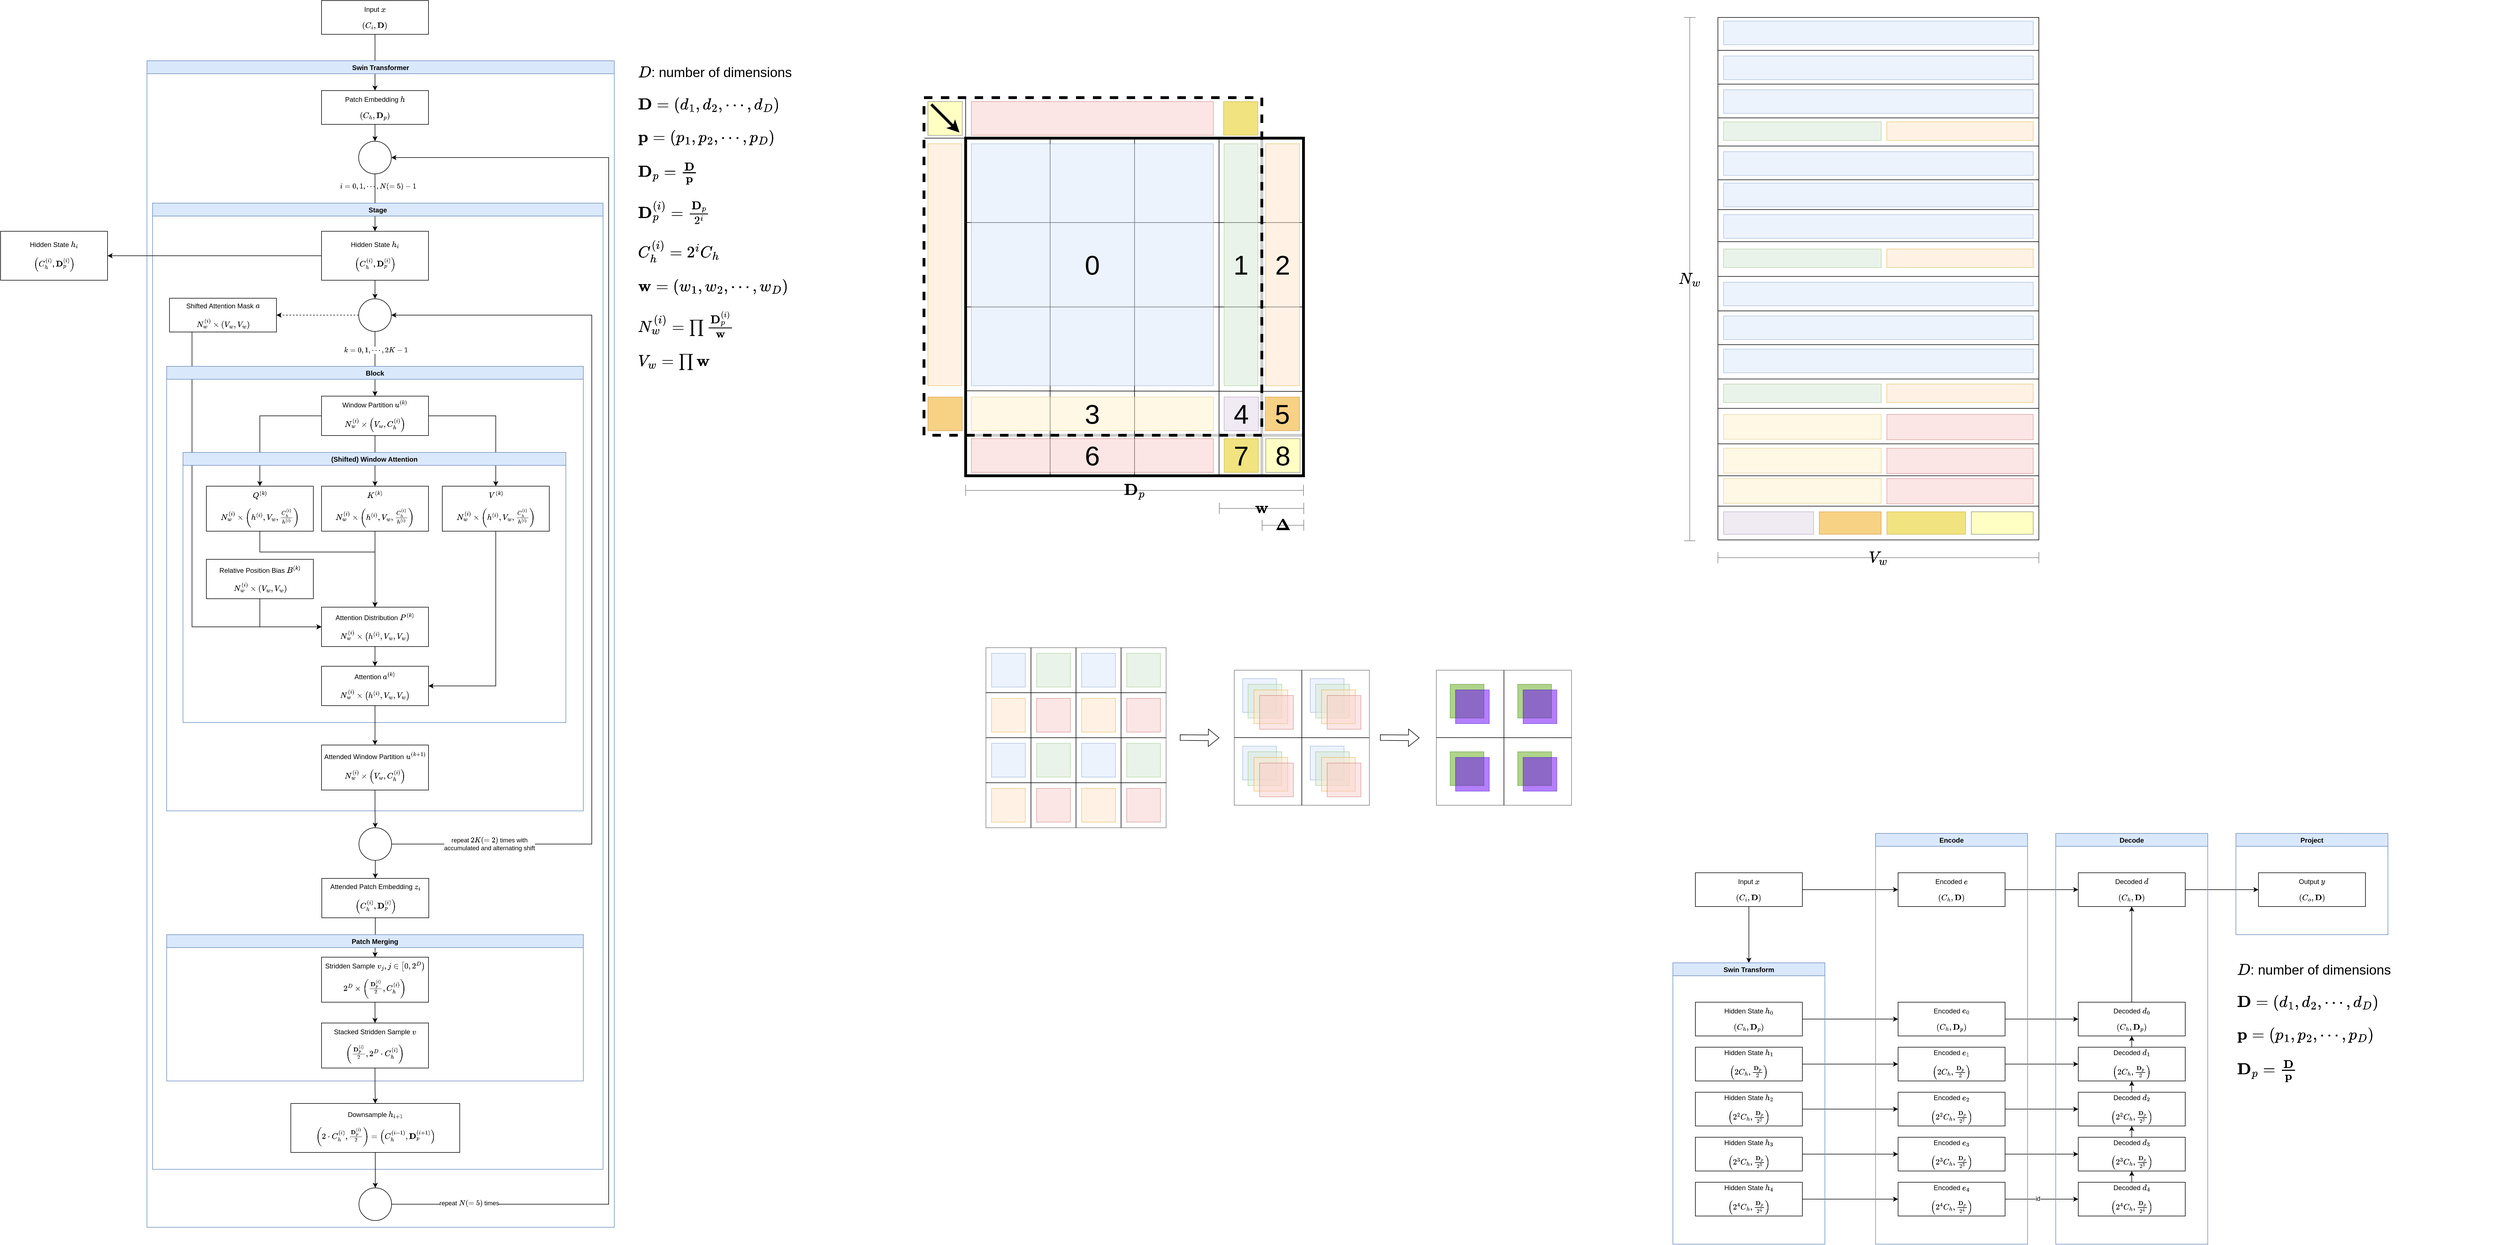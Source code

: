 <mxfile version="20.3.0" type="device"><diagram id="M_j4cx8eogyI6kfyclBy" name="Page-1"><mxGraphModel dx="6080" dy="4330" grid="1" gridSize="10" guides="1" tooltips="1" connect="1" arrows="1" fold="1" page="1" pageScale="1" pageWidth="1654" pageHeight="2336" math="1" shadow="0"><root><mxCell id="0"/><mxCell id="1" parent="0"/><mxCell id="lHj8eAU90_CLyTJcBv_L-12" value="" style="endArrow=none;html=1;rounded=0;entryX=0.5;entryY=0;entryDx=0;entryDy=0;exitX=0.5;exitY=1;exitDx=0;exitDy=0;strokeWidth=5;fillColor=#eeeeee;strokeColor=#CCCCCC;fontSize=48;" parent="1" edge="1"><mxGeometry width="50" height="50" relative="1" as="geometry"><mxPoint x="2290" y="894.5" as="sourcePoint"/><mxPoint x="2290" y="294.5" as="targetPoint"/></mxGeometry></mxCell><mxCell id="lHj8eAU90_CLyTJcBv_L-13" value="" style="endArrow=none;html=1;rounded=0;exitX=0;exitY=0.5;exitDx=0;exitDy=0;entryX=1;entryY=0.5;entryDx=0;entryDy=0;fillColor=#eeeeee;strokeColor=#CCCCCC;strokeWidth=5;fontSize=48;" parent="1" edge="1"><mxGeometry width="50" height="50" relative="1" as="geometry"><mxPoint x="1764" y="822.5" as="sourcePoint"/><mxPoint x="2364" y="822.5" as="targetPoint"/></mxGeometry></mxCell><mxCell id="lHj8eAU90_CLyTJcBv_L-31" value="" style="whiteSpace=wrap;html=1;aspect=fixed;fillColor=none;strokeColor=#000000;dashed=1;strokeWidth=5;fontSize=48;" parent="1" vertex="1"><mxGeometry x="1690" y="222.5" width="600" height="600" as="geometry"/></mxCell><mxCell id="SRUdpd7tktxx0Jo9R-O5-57" style="edgeStyle=orthogonalEdgeStyle;rounded=0;orthogonalLoop=1;jettySize=auto;html=1;entryX=0.5;entryY=0;entryDx=0;entryDy=0;" parent="1" source="SRUdpd7tktxx0Jo9R-O5-1" target="SRUdpd7tktxx0Jo9R-O5-2" edge="1"><mxGeometry relative="1" as="geometry"/></mxCell><mxCell id="SRUdpd7tktxx0Jo9R-O5-79" value="\(i=0,1,\cdots,N(=5)-1\)" style="edgeLabel;html=1;align=center;verticalAlign=middle;resizable=0;points=[];" parent="SRUdpd7tktxx0Jo9R-O5-57" vertex="1" connectable="0"><mxGeometry x="0.551" y="-1" relative="1" as="geometry"><mxPoint x="6" y="192" as="offset"/></mxGeometry></mxCell><mxCell id="SRUdpd7tktxx0Jo9R-O5-1" value="Input \(x\)&lt;br&gt;&lt;br&gt;\(\left(C_{i}, \mathbf{D}\right)\)" style="rounded=0;whiteSpace=wrap;html=1;" parent="1" vertex="1"><mxGeometry x="620" y="50" width="190" height="60" as="geometry"/></mxCell><mxCell id="SRUdpd7tktxx0Jo9R-O5-5" value="\(D\): number of dimensions&lt;br&gt;&lt;span style=&quot;font-size: 24px;&quot;&gt;&lt;br&gt;&lt;/span&gt;\(\mathbf{D}=\left(d_1,d_2,\cdots,d_D\right)\)&lt;br&gt;&lt;br&gt;\(\mathbf{p}=\left(p_1,p_2,\cdots,p_D\right)\)&lt;br&gt;&lt;span style=&quot;font-size: 24px;&quot;&gt;&lt;br&gt;\(\mathbf{D}_p=\frac{\mathbf{D}}{\mathbf{p}}\)&lt;/span&gt;&lt;br style=&quot;font-size: 24px;&quot;&gt;&lt;br style=&quot;font-size: 24px;&quot;&gt;&lt;span style=&quot;font-size: 24px;&quot;&gt;\(\mathbf{D}^{(i)}_p=\frac{\mathbf{D}_p}{2^i}\)&lt;/span&gt;&lt;span style=&quot;font-size: 24px;&quot;&gt;&lt;br style=&quot;font-size: 24px;&quot;&gt;&lt;/span&gt;&lt;br style=&quot;font-size: 24px;&quot;&gt;\(C_h^{(i)}=2^iC_h\)&lt;br style=&quot;font-size: 24px;&quot;&gt;&lt;br&gt;\(\mathbf{w}=\left(w_1,w_2,\cdots,w_D\right)\)&lt;br style=&quot;font-size: 24px;&quot;&gt;&lt;br&gt;\(N_w^{(i)}=\prod\frac{\mathbf{D}^{(i)}_p}{\mathbf{w}}\)&lt;br style=&quot;font-size: 24px;&quot;&gt;&lt;br style=&quot;font-size: 24px;&quot;&gt;\(V_w=\prod\mathbf{&lt;br&gt;w}\)" style="text;html=1;strokeColor=none;fillColor=none;align=left;verticalAlign=middle;whiteSpace=wrap;rounded=0;fontSize=24;" parent="1" vertex="1"><mxGeometry x="1180" y="170" width="300" height="530" as="geometry"/></mxCell><mxCell id="SRUdpd7tktxx0Jo9R-O5-36" value="Swin Transformer" style="swimlane;fillColor=#dae8fc;strokeColor=#6c8ebf;" parent="1" vertex="1"><mxGeometry x="310" y="157" width="830" height="2073" as="geometry"/></mxCell><mxCell id="lPcJACpvGl0ZYowFCWmx-11" style="edgeStyle=orthogonalEdgeStyle;rounded=0;orthogonalLoop=1;jettySize=auto;html=1;" parent="SRUdpd7tktxx0Jo9R-O5-36" source="lPcJACpvGl0ZYowFCWmx-6" target="SRUdpd7tktxx0Jo9R-O5-84" edge="1"><mxGeometry relative="1" as="geometry"/></mxCell><mxCell id="SRUdpd7tktxx0Jo9R-O5-55" value="Stage" style="swimlane;fillColor=#dae8fc;strokeColor=#6c8ebf;fillStyle=auto;" parent="SRUdpd7tktxx0Jo9R-O5-36" vertex="1"><mxGeometry x="10" y="253" width="800" height="1717" as="geometry"><mxRectangle x="10" y="253" width="70" height="30" as="alternateBounds"/></mxGeometry></mxCell><mxCell id="prn2hbjMtJsKSC8gagro-4" style="edgeStyle=orthogonalEdgeStyle;rounded=0;orthogonalLoop=1;jettySize=auto;html=1;entryX=0;entryY=0.5;entryDx=0;entryDy=0;" edge="1" parent="SRUdpd7tktxx0Jo9R-O5-55" source="SRUdpd7tktxx0Jo9R-O5-4" target="lHj8eAU90_CLyTJcBv_L-98"><mxGeometry relative="1" as="geometry"><Array as="points"><mxPoint x="70" y="753"/></Array></mxGeometry></mxCell><mxCell id="SRUdpd7tktxx0Jo9R-O5-62" style="edgeStyle=orthogonalEdgeStyle;rounded=0;orthogonalLoop=1;jettySize=auto;html=1;entryX=0.5;entryY=0;entryDx=0;entryDy=0;" parent="SRUdpd7tktxx0Jo9R-O5-55" source="SRUdpd7tktxx0Jo9R-O5-41" target="SRUdpd7tktxx0Jo9R-O5-42" edge="1"><mxGeometry relative="1" as="geometry"/></mxCell><mxCell id="SRUdpd7tktxx0Jo9R-O5-60" style="edgeStyle=orthogonalEdgeStyle;rounded=0;orthogonalLoop=1;jettySize=auto;html=1;entryX=0.5;entryY=0;entryDx=0;entryDy=0;exitX=0.5;exitY=1;exitDx=0;exitDy=0;" parent="SRUdpd7tktxx0Jo9R-O5-55" source="lPcJACpvGl0ZYowFCWmx-1" target="SRUdpd7tktxx0Jo9R-O5-3" edge="1"><mxGeometry relative="1" as="geometry"><mxPoint x="395" y="283" as="sourcePoint"/></mxGeometry></mxCell><mxCell id="SRUdpd7tktxx0Jo9R-O5-80" value="\(k=0,1,\cdots, 2K-1\)" style="edgeLabel;html=1;align=center;verticalAlign=middle;resizable=0;points=[];" parent="SRUdpd7tktxx0Jo9R-O5-60" vertex="1" connectable="0"><mxGeometry x="0.763" y="-1" relative="1" as="geometry"><mxPoint x="2" y="-69" as="offset"/></mxGeometry></mxCell><mxCell id="SRUdpd7tktxx0Jo9R-O5-39" value="Block" style="swimlane;fillColor=#dae8fc;strokeColor=#6c8ebf;" parent="SRUdpd7tktxx0Jo9R-O5-55" vertex="1"><mxGeometry x="25" y="290" width="740" height="790" as="geometry"/></mxCell><mxCell id="lPcJACpvGl0ZYowFCWmx-16" style="edgeStyle=orthogonalEdgeStyle;rounded=0;orthogonalLoop=1;jettySize=auto;html=1;entryX=0.5;entryY=0;entryDx=0;entryDy=0;" parent="SRUdpd7tktxx0Jo9R-O5-39" source="SRUdpd7tktxx0Jo9R-O5-3" target="SRUdpd7tktxx0Jo9R-O5-11" edge="1"><mxGeometry relative="1" as="geometry"/></mxCell><mxCell id="lPcJACpvGl0ZYowFCWmx-17" style="edgeStyle=orthogonalEdgeStyle;rounded=0;orthogonalLoop=1;jettySize=auto;html=1;" parent="SRUdpd7tktxx0Jo9R-O5-39" source="SRUdpd7tktxx0Jo9R-O5-3" target="SRUdpd7tktxx0Jo9R-O5-6" edge="1"><mxGeometry relative="1" as="geometry"/></mxCell><mxCell id="lPcJACpvGl0ZYowFCWmx-23" style="edgeStyle=orthogonalEdgeStyle;rounded=0;orthogonalLoop=1;jettySize=auto;html=1;entryX=0.5;entryY=0;entryDx=0;entryDy=0;" parent="SRUdpd7tktxx0Jo9R-O5-39" source="SRUdpd7tktxx0Jo9R-O5-3" target="SRUdpd7tktxx0Jo9R-O5-12" edge="1"><mxGeometry relative="1" as="geometry"/></mxCell><mxCell id="SRUdpd7tktxx0Jo9R-O5-3" value="Window Partition \(u^{(k)}\)&lt;br&gt;&lt;br&gt;\(N_w^{(i)}\times\left(V_w,C^{(i)}&lt;br&gt;_h\right)\)" style="rounded=0;whiteSpace=wrap;html=1;" parent="SRUdpd7tktxx0Jo9R-O5-39" vertex="1"><mxGeometry x="275" y="53" width="190" height="70" as="geometry"/></mxCell><mxCell id="SRUdpd7tktxx0Jo9R-O5-21" value="(Shifted) Window Attention" style="swimlane;fillColor=#dae8fc;strokeColor=#6c8ebf;labelBackgroundColor=none;" parent="SRUdpd7tktxx0Jo9R-O5-39" vertex="1"><mxGeometry x="29" y="153" width="680" height="480" as="geometry"/></mxCell><mxCell id="lPcJACpvGl0ZYowFCWmx-22" style="edgeStyle=orthogonalEdgeStyle;rounded=0;orthogonalLoop=1;jettySize=auto;html=1;entryX=0.5;entryY=0;entryDx=0;entryDy=0;exitX=0.5;exitY=1;exitDx=0;exitDy=0;" parent="SRUdpd7tktxx0Jo9R-O5-21" source="SRUdpd7tktxx0Jo9R-O5-6" target="lHj8eAU90_CLyTJcBv_L-98" edge="1"><mxGeometry relative="1" as="geometry"><Array as="points"><mxPoint x="137" y="177"/><mxPoint x="341" y="177"/></Array></mxGeometry></mxCell><mxCell id="SRUdpd7tktxx0Jo9R-O5-6" value="\(Q^{(k)}&lt;br&gt;\)&lt;br&gt;&lt;br&gt;\(N_w^{(i)}\times&lt;br&gt;\left(h^{(i)}, V_w, \frac{C^{(i)}&lt;br&gt;_h}{h^{(i)}&lt;br&gt;}\right)\)" style="rounded=0;whiteSpace=wrap;html=1;" parent="SRUdpd7tktxx0Jo9R-O5-21" vertex="1"><mxGeometry x="41.5" y="60" width="190" height="80" as="geometry"/></mxCell><mxCell id="lHj8eAU90_CLyTJcBv_L-99" style="edgeStyle=orthogonalEdgeStyle;rounded=0;orthogonalLoop=1;jettySize=auto;html=1;entryX=0.5;entryY=0;entryDx=0;entryDy=0;strokeColor=#000000;strokeWidth=1;fontSize=24;" parent="SRUdpd7tktxx0Jo9R-O5-21" source="SRUdpd7tktxx0Jo9R-O5-11" target="lHj8eAU90_CLyTJcBv_L-98" edge="1"><mxGeometry relative="1" as="geometry"/></mxCell><mxCell id="SRUdpd7tktxx0Jo9R-O5-11" value="\(K^{(k)}&lt;br&gt;\)&lt;br&gt;&lt;br&gt;\(N_w^{(i)}\times&lt;br&gt;\left(h^{(i)}&lt;br&gt;, V_w, \frac{C^{(i)}&lt;br&gt;_h}{h^{(i)}&lt;br&gt;}\right)\)" style="rounded=0;whiteSpace=wrap;html=1;" parent="SRUdpd7tktxx0Jo9R-O5-21" vertex="1"><mxGeometry x="246" y="60" width="190" height="80" as="geometry"/></mxCell><mxCell id="lHj8eAU90_CLyTJcBv_L-106" style="edgeStyle=orthogonalEdgeStyle;rounded=0;orthogonalLoop=1;jettySize=auto;html=1;entryX=1;entryY=0.5;entryDx=0;entryDy=0;strokeColor=#000000;strokeWidth=1;fontSize=24;exitX=0.5;exitY=1;exitDx=0;exitDy=0;" parent="SRUdpd7tktxx0Jo9R-O5-21" source="SRUdpd7tktxx0Jo9R-O5-12" target="SRUdpd7tktxx0Jo9R-O5-10" edge="1"><mxGeometry relative="1" as="geometry"/></mxCell><mxCell id="SRUdpd7tktxx0Jo9R-O5-12" value="\(V^{(k)}&lt;br&gt;\)&lt;br&gt;&lt;br&gt;\(N_w^{(i)}\times&lt;br&gt;\left(h^{(i)}&lt;br&gt;, V_w, \frac{C^{(i)}&lt;br&gt;_h}{h^{(i)}&lt;br&gt;}\right)\)" style="rounded=0;whiteSpace=wrap;html=1;" parent="SRUdpd7tktxx0Jo9R-O5-21" vertex="1"><mxGeometry x="460.5" y="60" width="190" height="80" as="geometry"/></mxCell><mxCell id="SRUdpd7tktxx0Jo9R-O5-10" value="Attention \(a^{(k)}\)&lt;br&gt;&lt;br&gt;\(N_w^{(i)}\times&lt;br&gt;\left(h^{(i)}&lt;br&gt;, V_w, V_w\right)\)" style="rounded=0;whiteSpace=wrap;html=1;" parent="SRUdpd7tktxx0Jo9R-O5-21" vertex="1"><mxGeometry x="246" y="380" width="190" height="70" as="geometry"/></mxCell><mxCell id="lHj8eAU90_CLyTJcBv_L-105" style="edgeStyle=orthogonalEdgeStyle;rounded=0;orthogonalLoop=1;jettySize=auto;html=1;strokeColor=#000000;strokeWidth=1;fontSize=24;" parent="SRUdpd7tktxx0Jo9R-O5-21" source="lHj8eAU90_CLyTJcBv_L-98" target="SRUdpd7tktxx0Jo9R-O5-10" edge="1"><mxGeometry relative="1" as="geometry"/></mxCell><mxCell id="lHj8eAU90_CLyTJcBv_L-98" value="Attention Distribution \(P^{(k)}\)&lt;br&gt;&lt;br&gt;\(N_w^{(i)}\times&lt;br&gt;\left(h^{(i)}&lt;br&gt;, V_w, V_w\right)\)" style="rounded=0;whiteSpace=wrap;html=1;" parent="SRUdpd7tktxx0Jo9R-O5-21" vertex="1"><mxGeometry x="246" y="275" width="190" height="70" as="geometry"/></mxCell><mxCell id="lPcJACpvGl0ZYowFCWmx-21" style="edgeStyle=orthogonalEdgeStyle;rounded=0;orthogonalLoop=1;jettySize=auto;html=1;entryX=0;entryY=0.5;entryDx=0;entryDy=0;exitX=0.5;exitY=1;exitDx=0;exitDy=0;" parent="SRUdpd7tktxx0Jo9R-O5-21" source="SRUdpd7tktxx0Jo9R-O5-9" target="lHj8eAU90_CLyTJcBv_L-98" edge="1"><mxGeometry relative="1" as="geometry"/></mxCell><mxCell id="SRUdpd7tktxx0Jo9R-O5-9" value="Relative Position Bias \(B^{(k)}\)&lt;br&gt;&lt;br&gt;\(N_w^{(i)}\times&lt;br&gt;\left(V_w,V_w\right)\)" style="rounded=0;whiteSpace=wrap;html=1;" parent="SRUdpd7tktxx0Jo9R-O5-21" vertex="1"><mxGeometry x="41.5" y="190" width="190" height="70" as="geometry"/></mxCell><mxCell id="SRUdpd7tktxx0Jo9R-O5-18" value="Attended Window Partition \(u^{(k+1)}&lt;br&gt;\)&lt;br&gt;&lt;br&gt;\(N^{(i)}_w\times&lt;br&gt;\left(V_w,C^{(i)}&lt;br&gt;_h\right)\)" style="rounded=0;whiteSpace=wrap;html=1;" parent="SRUdpd7tktxx0Jo9R-O5-39" vertex="1"><mxGeometry x="275" y="673" width="190" height="80" as="geometry"/></mxCell><mxCell id="SRUdpd7tktxx0Jo9R-O5-70" style="edgeStyle=orthogonalEdgeStyle;rounded=0;orthogonalLoop=1;jettySize=auto;html=1;entryX=0.5;entryY=0;entryDx=0;entryDy=0;" parent="SRUdpd7tktxx0Jo9R-O5-39" source="SRUdpd7tktxx0Jo9R-O5-10" target="SRUdpd7tktxx0Jo9R-O5-18" edge="1"><mxGeometry relative="1" as="geometry"/></mxCell><mxCell id="lPcJACpvGl0ZYowFCWmx-2" style="edgeStyle=orthogonalEdgeStyle;rounded=0;orthogonalLoop=1;jettySize=auto;html=1;entryX=0.5;entryY=0;entryDx=0;entryDy=0;" parent="SRUdpd7tktxx0Jo9R-O5-55" source="SRUdpd7tktxx0Jo9R-O5-84" target="lPcJACpvGl0ZYowFCWmx-1" edge="1"><mxGeometry relative="1" as="geometry"/></mxCell><mxCell id="SRUdpd7tktxx0Jo9R-O5-84" value="Hidden State \(h_i\)&lt;br&gt;&lt;br&gt;\(\left(C_{h}^{(i)},&lt;br&gt;\mathbf{D}_p^{(i)}\right)\)" style="rounded=0;whiteSpace=wrap;html=1;" parent="SRUdpd7tktxx0Jo9R-O5-55" vertex="1"><mxGeometry x="300" y="50" width="190" height="87" as="geometry"/></mxCell><mxCell id="SRUdpd7tktxx0Jo9R-O5-54" value="Patch Merging" style="swimlane;fillColor=#dae8fc;strokeColor=#6c8ebf;" parent="SRUdpd7tktxx0Jo9R-O5-55" vertex="1"><mxGeometry x="25" y="1300" width="740" height="260" as="geometry"/></mxCell><mxCell id="SRUdpd7tktxx0Jo9R-O5-42" value="Stridden Sample \(v_j,j\in\left[0,2^D\right)\)&lt;br&gt;&lt;br&gt;\(2^D\times \left(\frac{\mathbf{D}^{(i)}&lt;br&gt;_p}{2},C^{(i)}&lt;br&gt;_{h}&lt;br&gt;\right)\)" style="rounded=0;whiteSpace=wrap;html=1;" parent="SRUdpd7tktxx0Jo9R-O5-54" vertex="1"><mxGeometry x="275" y="40" width="190" height="80" as="geometry"/></mxCell><mxCell id="SRUdpd7tktxx0Jo9R-O5-44" value="Stacked Stridden Sample \(v\)&lt;br&gt;&lt;br&gt;\(\left(\frac{\mathbf{D}^{(i)}&lt;br&gt;_p}{2},2^D\cdot&lt;br&gt;C^{(i)}&lt;br&gt;_{h}&lt;br&gt;\right)\)" style="rounded=0;whiteSpace=wrap;html=1;" parent="SRUdpd7tktxx0Jo9R-O5-54" vertex="1"><mxGeometry x="275" y="157" width="190" height="80" as="geometry"/></mxCell><mxCell id="SRUdpd7tktxx0Jo9R-O5-63" style="edgeStyle=orthogonalEdgeStyle;rounded=0;orthogonalLoop=1;jettySize=auto;html=1;entryX=0.5;entryY=0;entryDx=0;entryDy=0;" parent="SRUdpd7tktxx0Jo9R-O5-54" source="SRUdpd7tktxx0Jo9R-O5-42" target="SRUdpd7tktxx0Jo9R-O5-44" edge="1"><mxGeometry relative="1" as="geometry"/></mxCell><mxCell id="SRUdpd7tktxx0Jo9R-O5-41" value="Attended Patch Embedding \(z_i\)&lt;br&gt;&lt;br&gt;\(\left(C^{(i)}&lt;br&gt;_{h},&lt;br&gt;\mathbf{D}^{(i)}_p&lt;br&gt;\right)\)" style="rounded=0;whiteSpace=wrap;html=1;" parent="SRUdpd7tktxx0Jo9R-O5-55" vertex="1"><mxGeometry x="300.5" y="1200" width="190" height="70" as="geometry"/></mxCell><mxCell id="prn2hbjMtJsKSC8gagro-5" style="edgeStyle=orthogonalEdgeStyle;rounded=0;orthogonalLoop=1;jettySize=auto;html=1;entryX=1;entryY=0.5;entryDx=0;entryDy=0;dashed=1;" edge="1" parent="SRUdpd7tktxx0Jo9R-O5-55" source="lPcJACpvGl0ZYowFCWmx-1" target="SRUdpd7tktxx0Jo9R-O5-4"><mxGeometry relative="1" as="geometry"/></mxCell><mxCell id="lPcJACpvGl0ZYowFCWmx-1" value="" style="ellipse;whiteSpace=wrap;html=1;aspect=fixed;" parent="SRUdpd7tktxx0Jo9R-O5-55" vertex="1"><mxGeometry x="366" y="170" width="58" height="58" as="geometry"/></mxCell><mxCell id="lPcJACpvGl0ZYowFCWmx-5" style="edgeStyle=orthogonalEdgeStyle;rounded=0;orthogonalLoop=1;jettySize=auto;html=1;" parent="SRUdpd7tktxx0Jo9R-O5-55" source="lPcJACpvGl0ZYowFCWmx-3" target="SRUdpd7tktxx0Jo9R-O5-41" edge="1"><mxGeometry relative="1" as="geometry"/></mxCell><mxCell id="prn2hbjMtJsKSC8gagro-2" style="edgeStyle=orthogonalEdgeStyle;rounded=0;orthogonalLoop=1;jettySize=auto;html=1;entryX=1;entryY=0.5;entryDx=0;entryDy=0;exitX=1;exitY=0.5;exitDx=0;exitDy=0;" edge="1" parent="SRUdpd7tktxx0Jo9R-O5-55" source="lPcJACpvGl0ZYowFCWmx-3" target="lPcJACpvGl0ZYowFCWmx-1"><mxGeometry relative="1" as="geometry"><Array as="points"><mxPoint x="780" y="1139"/><mxPoint x="780" y="199"/></Array></mxGeometry></mxCell><mxCell id="prn2hbjMtJsKSC8gagro-3" value="repeat \(2K(=2)\) times with&lt;br&gt;accumulated and alternating shift" style="edgeLabel;html=1;align=center;verticalAlign=middle;resizable=0;points=[];" vertex="1" connectable="0" parent="prn2hbjMtJsKSC8gagro-2"><mxGeometry x="-0.792" relative="1" as="geometry"><mxPoint x="1" as="offset"/></mxGeometry></mxCell><mxCell id="lPcJACpvGl0ZYowFCWmx-3" value="" style="ellipse;whiteSpace=wrap;html=1;aspect=fixed;" parent="SRUdpd7tktxx0Jo9R-O5-55" vertex="1"><mxGeometry x="366.5" y="1110" width="58" height="58" as="geometry"/></mxCell><mxCell id="lPcJACpvGl0ZYowFCWmx-4" style="edgeStyle=orthogonalEdgeStyle;rounded=0;orthogonalLoop=1;jettySize=auto;html=1;entryX=0.5;entryY=0;entryDx=0;entryDy=0;" parent="SRUdpd7tktxx0Jo9R-O5-55" source="SRUdpd7tktxx0Jo9R-O5-18" target="lPcJACpvGl0ZYowFCWmx-3" edge="1"><mxGeometry relative="1" as="geometry"/></mxCell><mxCell id="SRUdpd7tktxx0Jo9R-O5-45" value="Downsample \(h_{i+1}\)&lt;br&gt;&lt;br&gt;\(\left(2\cdot&lt;br&gt;C^{(i)}&lt;br&gt;_{h},&lt;br&gt;\frac{\mathbf{D}^{(i)}&lt;br&gt;_p}{2}\right)=\left(&lt;br&gt;C^{(i+1)}&lt;br&gt;_{h},&lt;br&gt;\mathbf{D}^{(i+1)}&lt;br&gt;_p\right)&lt;br&gt;\)" style="rounded=0;whiteSpace=wrap;html=1;" parent="SRUdpd7tktxx0Jo9R-O5-55" vertex="1"><mxGeometry x="245.5" y="1600" width="300" height="87" as="geometry"/></mxCell><mxCell id="SRUdpd7tktxx0Jo9R-O5-65" style="edgeStyle=orthogonalEdgeStyle;rounded=0;orthogonalLoop=1;jettySize=auto;html=1;entryX=0.5;entryY=0;entryDx=0;entryDy=0;" parent="SRUdpd7tktxx0Jo9R-O5-55" source="SRUdpd7tktxx0Jo9R-O5-44" target="SRUdpd7tktxx0Jo9R-O5-45" edge="1"><mxGeometry relative="1" as="geometry"/></mxCell><mxCell id="SRUdpd7tktxx0Jo9R-O5-4" value="Shifted Attention Mask \(a\)&lt;br&gt;&lt;br&gt;\(N_w^{(i)}\times&lt;br&gt;\left(V_w,V_w\right)\)" style="rounded=0;whiteSpace=wrap;html=1;" parent="SRUdpd7tktxx0Jo9R-O5-55" vertex="1"><mxGeometry x="30" y="169" width="190" height="60" as="geometry"/></mxCell><mxCell id="lPcJACpvGl0ZYowFCWmx-8" style="edgeStyle=orthogonalEdgeStyle;rounded=0;orthogonalLoop=1;jettySize=auto;html=1;entryX=0.5;entryY=0;entryDx=0;entryDy=0;" parent="SRUdpd7tktxx0Jo9R-O5-36" source="SRUdpd7tktxx0Jo9R-O5-2" target="lPcJACpvGl0ZYowFCWmx-6" edge="1"><mxGeometry relative="1" as="geometry"/></mxCell><mxCell id="SRUdpd7tktxx0Jo9R-O5-2" value="Patch Embedding \(h\)&lt;br&gt;&lt;br&gt;\(\left(C_{h},&lt;br&gt;\mathbf{D}_p\right)\)" style="rounded=0;whiteSpace=wrap;html=1;" parent="SRUdpd7tktxx0Jo9R-O5-36" vertex="1"><mxGeometry x="310" y="53" width="190" height="60" as="geometry"/></mxCell><mxCell id="lPcJACpvGl0ZYowFCWmx-6" value="" style="ellipse;whiteSpace=wrap;html=1;aspect=fixed;" parent="SRUdpd7tktxx0Jo9R-O5-36" vertex="1"><mxGeometry x="376" y="143" width="58" height="58" as="geometry"/></mxCell><mxCell id="lPcJACpvGl0ZYowFCWmx-12" value="" style="ellipse;whiteSpace=wrap;html=1;aspect=fixed;" parent="SRUdpd7tktxx0Jo9R-O5-36" vertex="1"><mxGeometry x="376.5" y="2003" width="58" height="58" as="geometry"/></mxCell><mxCell id="lPcJACpvGl0ZYowFCWmx-13" style="edgeStyle=orthogonalEdgeStyle;rounded=0;orthogonalLoop=1;jettySize=auto;html=1;entryX=0.5;entryY=0;entryDx=0;entryDy=0;" parent="SRUdpd7tktxx0Jo9R-O5-36" source="SRUdpd7tktxx0Jo9R-O5-45" target="lPcJACpvGl0ZYowFCWmx-12" edge="1"><mxGeometry relative="1" as="geometry"/></mxCell><mxCell id="lPcJACpvGl0ZYowFCWmx-14" style="edgeStyle=orthogonalEdgeStyle;rounded=0;orthogonalLoop=1;jettySize=auto;html=1;entryX=1;entryY=0.5;entryDx=0;entryDy=0;exitX=1;exitY=0.5;exitDx=0;exitDy=0;" parent="SRUdpd7tktxx0Jo9R-O5-36" source="lPcJACpvGl0ZYowFCWmx-12" target="lPcJACpvGl0ZYowFCWmx-6" edge="1"><mxGeometry relative="1" as="geometry"><mxPoint x="790" y="1603" as="targetPoint"/><Array as="points"><mxPoint x="820" y="2032"/><mxPoint x="820" y="172"/></Array></mxGeometry></mxCell><mxCell id="lPcJACpvGl0ZYowFCWmx-15" value="repeat \(N(=5)\) times" style="edgeLabel;html=1;align=center;verticalAlign=middle;resizable=0;points=[];" parent="lPcJACpvGl0ZYowFCWmx-14" vertex="1" connectable="0"><mxGeometry x="-0.896" y="2" relative="1" as="geometry"><mxPoint as="offset"/></mxGeometry></mxCell><mxCell id="SRUdpd7tktxx0Jo9R-O5-89" value="Hidden State \(h_i\)&lt;br&gt;&lt;br&gt;\(\left(C_{h}^{(i)},&lt;br&gt;\mathbf{D}_p^{(i)}\right)\)" style="rounded=0;whiteSpace=wrap;html=1;" parent="1" vertex="1"><mxGeometry x="50" y="460" width="190" height="87" as="geometry"/></mxCell><mxCell id="SRUdpd7tktxx0Jo9R-O5-90" style="edgeStyle=orthogonalEdgeStyle;rounded=0;orthogonalLoop=1;jettySize=auto;html=1;entryX=1;entryY=0.5;entryDx=0;entryDy=0;strokeWidth=1;fontSize=24;" parent="1" source="SRUdpd7tktxx0Jo9R-O5-84" target="SRUdpd7tktxx0Jo9R-O5-89" edge="1"><mxGeometry relative="1" as="geometry"/></mxCell><mxCell id="lHj8eAU90_CLyTJcBv_L-1" value="" style="whiteSpace=wrap;html=1;aspect=fixed;strokeWidth=5;fillColor=none;fontSize=48;" parent="1" vertex="1"><mxGeometry x="1764" y="294.5" width="600" height="600" as="geometry"/></mxCell><mxCell id="lHj8eAU90_CLyTJcBv_L-2" value="" style="endArrow=none;html=1;rounded=0;entryX=1;entryY=0.5;entryDx=0;entryDy=0;fontSize=48;" parent="1" target="lHj8eAU90_CLyTJcBv_L-1" edge="1"><mxGeometry width="50" height="50" relative="1" as="geometry"><mxPoint x="1764" y="594.5" as="sourcePoint"/><mxPoint x="2354" y="484.5" as="targetPoint"/></mxGeometry></mxCell><mxCell id="lHj8eAU90_CLyTJcBv_L-3" value="" style="endArrow=none;html=1;rounded=0;entryX=1;entryY=0.5;entryDx=0;entryDy=0;fontSize=48;" parent="1" edge="1"><mxGeometry width="50" height="50" relative="1" as="geometry"><mxPoint x="1764" y="444.5" as="sourcePoint"/><mxPoint x="2364" y="444.5" as="targetPoint"/></mxGeometry></mxCell><mxCell id="lHj8eAU90_CLyTJcBv_L-4" value="" style="endArrow=none;html=1;rounded=0;entryX=1;entryY=0.5;entryDx=0;entryDy=0;fontSize=48;" parent="1" edge="1"><mxGeometry width="50" height="50" relative="1" as="geometry"><mxPoint x="1764" y="743.5" as="sourcePoint"/><mxPoint x="2364" y="744.5" as="targetPoint"/></mxGeometry></mxCell><mxCell id="lHj8eAU90_CLyTJcBv_L-6" value="" style="endArrow=none;html=1;rounded=0;exitX=0.5;exitY=1;exitDx=0;exitDy=0;fontSize=48;" parent="1" source="lHj8eAU90_CLyTJcBv_L-1" edge="1"><mxGeometry width="50" height="50" relative="1" as="geometry"><mxPoint x="2304" y="534.5" as="sourcePoint"/><mxPoint x="2064" y="294.5" as="targetPoint"/></mxGeometry></mxCell><mxCell id="lHj8eAU90_CLyTJcBv_L-7" value="" style="endArrow=none;html=1;rounded=0;exitX=0.5;exitY=1;exitDx=0;exitDy=0;fontSize=48;" parent="1" edge="1"><mxGeometry width="50" height="50" relative="1" as="geometry"><mxPoint x="1914" y="894.5" as="sourcePoint"/><mxPoint x="1914" y="294.5" as="targetPoint"/></mxGeometry></mxCell><mxCell id="lHj8eAU90_CLyTJcBv_L-8" value="" style="endArrow=none;html=1;rounded=0;exitX=0.5;exitY=1;exitDx=0;exitDy=0;fontSize=48;" parent="1" edge="1"><mxGeometry width="50" height="50" relative="1" as="geometry"><mxPoint x="2214" y="894.5" as="sourcePoint"/><mxPoint x="2214" y="294.5" as="targetPoint"/></mxGeometry></mxCell><mxCell id="lHj8eAU90_CLyTJcBv_L-16" value="0" style="rounded=0;whiteSpace=wrap;html=1;fillColor=#dae8fc;strokeColor=#6c8ebf;opacity=50;fontSize=48;" parent="1" vertex="1"><mxGeometry x="1774" y="304.5" width="430" height="430" as="geometry"/></mxCell><mxCell id="lHj8eAU90_CLyTJcBv_L-17" value="1" style="rounded=0;whiteSpace=wrap;html=1;fillColor=#d5e8d4;strokeColor=#82b366;opacity=50;fontSize=48;" parent="1" vertex="1"><mxGeometry x="2223" y="304.5" width="60" height="430" as="geometry"/></mxCell><mxCell id="lHj8eAU90_CLyTJcBv_L-18" value="2" style="rounded=0;whiteSpace=wrap;html=1;fillColor=#ffe6cc;strokeColor=#d79b00;opacity=50;fontSize=48;" parent="1" vertex="1"><mxGeometry x="2297" y="304.5" width="60" height="430" as="geometry"/></mxCell><mxCell id="lHj8eAU90_CLyTJcBv_L-19" value="3" style="rounded=0;whiteSpace=wrap;html=1;fillColor=#fff2cc;strokeColor=#d6b656;opacity=50;fontSize=48;" parent="1" vertex="1"><mxGeometry x="1774" y="754.5" width="430" height="60" as="geometry"/></mxCell><mxCell id="lHj8eAU90_CLyTJcBv_L-20" value="6" style="rounded=0;whiteSpace=wrap;html=1;fillColor=#f8cecc;strokeColor=#b85450;opacity=50;fontSize=48;" parent="1" vertex="1"><mxGeometry x="1774" y="828.5" width="430" height="60" as="geometry"/></mxCell><mxCell id="lHj8eAU90_CLyTJcBv_L-21" value="4" style="rounded=0;whiteSpace=wrap;html=1;fillColor=#e1d5e7;strokeColor=#9673a6;opacity=50;fontSize=48;" parent="1" vertex="1"><mxGeometry x="2223" y="754.5" width="61" height="60" as="geometry"/></mxCell><mxCell id="lHj8eAU90_CLyTJcBv_L-22" value="5" style="rounded=0;whiteSpace=wrap;html=1;fillColor=#f0a30a;strokeColor=#BD7000;opacity=50;fontColor=#000000;fontSize=48;" parent="1" vertex="1"><mxGeometry x="2296" y="754.5" width="61" height="60" as="geometry"/></mxCell><mxCell id="lHj8eAU90_CLyTJcBv_L-23" value="8" style="rounded=0;whiteSpace=wrap;html=1;opacity=50;fontSize=48;fillColor=#ffff88;strokeColor=#36393d;" parent="1" vertex="1"><mxGeometry x="2297" y="828.5" width="61" height="60" as="geometry"/></mxCell><mxCell id="lHj8eAU90_CLyTJcBv_L-24" value="7" style="rounded=0;whiteSpace=wrap;html=1;fillColor=#e3c800;strokeColor=#B09500;opacity=50;fontColor=#000000;fontSize=48;" parent="1" vertex="1"><mxGeometry x="2223" y="828.5" width="61" height="60" as="geometry"/></mxCell><mxCell id="lHj8eAU90_CLyTJcBv_L-25" value="\(\mathbf{D}_p\)" style="shape=crossbar;whiteSpace=wrap;html=1;rounded=1;opacity=50;fontSize=24;" parent="1" vertex="1"><mxGeometry x="1764" y="910.5" width="600" height="20" as="geometry"/></mxCell><mxCell id="lHj8eAU90_CLyTJcBv_L-26" value="\(\mathbf{w}\)" style="shape=crossbar;whiteSpace=wrap;html=1;rounded=1;opacity=50;fontSize=24;" parent="1" vertex="1"><mxGeometry x="2214.5" y="942.5" width="150" height="20" as="geometry"/></mxCell><mxCell id="lHj8eAU90_CLyTJcBv_L-27" value="\(\mathbf{\Delta}\)" style="shape=crossbar;whiteSpace=wrap;html=1;rounded=1;opacity=50;fontSize=24;" parent="1" vertex="1"><mxGeometry x="2290.5" y="972.5" width="74" height="20" as="geometry"/></mxCell><mxCell id="lHj8eAU90_CLyTJcBv_L-33" value="" style="rounded=0;whiteSpace=wrap;html=1;fillColor=#ffe6cc;strokeColor=#d79b00;opacity=50;fontSize=48;" parent="1" vertex="1"><mxGeometry x="1697" y="304.5" width="60" height="430" as="geometry"/></mxCell><mxCell id="lHj8eAU90_CLyTJcBv_L-36" value="" style="rounded=0;whiteSpace=wrap;html=1;fillColor=#ffff88;strokeColor=#36393d;opacity=50;fontSize=48;" parent="1" vertex="1"><mxGeometry x="1697" y="229.5" width="61" height="60" as="geometry"/></mxCell><mxCell id="lHj8eAU90_CLyTJcBv_L-37" value="" style="rounded=0;whiteSpace=wrap;html=1;fillColor=#e3c800;strokeColor=#B09500;opacity=50;fontColor=#000000;fontSize=48;" parent="1" vertex="1"><mxGeometry x="2222" y="229.5" width="61" height="60" as="geometry"/></mxCell><mxCell id="lHj8eAU90_CLyTJcBv_L-38" value="" style="rounded=0;whiteSpace=wrap;html=1;fillColor=#f0a30a;strokeColor=#BD7000;opacity=50;fontColor=#000000;fontSize=48;" parent="1" vertex="1"><mxGeometry x="1697" y="754.5" width="61" height="60" as="geometry"/></mxCell><mxCell id="lHj8eAU90_CLyTJcBv_L-40" value="" style="endArrow=none;html=1;rounded=0;exitX=0;exitY=0.5;exitDx=0;exitDy=0;entryX=1;entryY=0.5;entryDx=0;entryDy=0;fontSize=48;" parent="1" edge="1"><mxGeometry width="50" height="50" relative="1" as="geometry"><mxPoint x="1690.5" y="294.5" as="sourcePoint"/><mxPoint x="2290.5" y="294.5" as="targetPoint"/></mxGeometry></mxCell><mxCell id="lHj8eAU90_CLyTJcBv_L-41" value="" style="endArrow=none;html=1;rounded=0;entryX=0.5;entryY=0;entryDx=0;entryDy=0;exitX=0.5;exitY=1;exitDx=0;exitDy=0;fontSize=48;" parent="1" edge="1"><mxGeometry width="50" height="50" relative="1" as="geometry"><mxPoint x="1764" y="822.5" as="sourcePoint"/><mxPoint x="1764" y="222.5" as="targetPoint"/></mxGeometry></mxCell><mxCell id="lHj8eAU90_CLyTJcBv_L-48" value="" style="endArrow=classic;html=1;rounded=0;strokeColor=#000000;strokeWidth=5;fontSize=48;" parent="1" edge="1"><mxGeometry width="50" height="50" relative="1" as="geometry"><mxPoint x="1703" y="234.5" as="sourcePoint"/><mxPoint x="1753" y="284.5" as="targetPoint"/></mxGeometry></mxCell><mxCell id="lHj8eAU90_CLyTJcBv_L-49" value="" style="rounded=0;whiteSpace=wrap;html=1;fillColor=#f8cecc;strokeColor=#b85450;opacity=50;fontSize=48;" parent="1" vertex="1"><mxGeometry x="1774" y="229.5" width="430" height="60" as="geometry"/></mxCell><mxCell id="lHj8eAU90_CLyTJcBv_L-51" value="" style="rounded=0;whiteSpace=wrap;html=1;" parent="1" vertex="1"><mxGeometry x="3100" y="80" width="570" height="928.5" as="geometry"/></mxCell><mxCell id="lHj8eAU90_CLyTJcBv_L-54" value="" style="endArrow=none;html=1;rounded=0;strokeColor=#000000;strokeWidth=1;fontSize=24;exitX=0;exitY=0.5;exitDx=0;exitDy=0;entryX=1;entryY=0.5;entryDx=0;entryDy=0;" parent="1" edge="1"><mxGeometry width="50" height="50" relative="1" as="geometry"><mxPoint x="3100" y="540.25" as="sourcePoint"/><mxPoint x="3670.0" y="540.25" as="targetPoint"/></mxGeometry></mxCell><mxCell id="lHj8eAU90_CLyTJcBv_L-55" value="" style="endArrow=none;html=1;rounded=0;strokeColor=#000000;strokeWidth=1;fontSize=24;exitX=0;exitY=0.5;exitDx=0;exitDy=0;entryX=1;entryY=0.5;entryDx=0;entryDy=0;" parent="1" edge="1"><mxGeometry width="50" height="50" relative="1" as="geometry"><mxPoint x="3100" y="308.5" as="sourcePoint"/><mxPoint x="3670" y="308.5" as="targetPoint"/></mxGeometry></mxCell><mxCell id="lHj8eAU90_CLyTJcBv_L-56" value="" style="endArrow=none;html=1;rounded=0;strokeColor=#000000;strokeWidth=1;fontSize=24;exitX=0;exitY=0.5;exitDx=0;exitDy=0;entryX=1;entryY=0.5;entryDx=0;entryDy=0;" parent="1" edge="1"><mxGeometry width="50" height="50" relative="1" as="geometry"><mxPoint x="3100" y="774.73" as="sourcePoint"/><mxPoint x="3670" y="774.73" as="targetPoint"/></mxGeometry></mxCell><mxCell id="lHj8eAU90_CLyTJcBv_L-57" value="" style="endArrow=none;html=1;rounded=0;strokeColor=#000000;strokeWidth=1;fontSize=24;exitX=0;exitY=0.5;exitDx=0;exitDy=0;entryX=1;entryY=0.5;entryDx=0;entryDy=0;" parent="1" edge="1"><mxGeometry width="50" height="50" relative="1" as="geometry"><mxPoint x="3100" y="198.5" as="sourcePoint"/><mxPoint x="3670" y="198.5" as="targetPoint"/></mxGeometry></mxCell><mxCell id="lHj8eAU90_CLyTJcBv_L-58" value="" style="endArrow=none;html=1;rounded=0;strokeColor=#000000;strokeWidth=1;fontSize=24;exitX=0;exitY=0.5;exitDx=0;exitDy=0;entryX=1;entryY=0.5;entryDx=0;entryDy=0;" parent="1" edge="1"><mxGeometry width="50" height="50" relative="1" as="geometry"><mxPoint x="3100" y="421.5" as="sourcePoint"/><mxPoint x="3670" y="421.5" as="targetPoint"/></mxGeometry></mxCell><mxCell id="lHj8eAU90_CLyTJcBv_L-59" value="" style="endArrow=none;html=1;rounded=0;strokeColor=#000000;strokeWidth=1;fontSize=24;exitX=0;exitY=0.5;exitDx=0;exitDy=0;entryX=1;entryY=0.5;entryDx=0;entryDy=0;" parent="1" edge="1"><mxGeometry width="50" height="50" relative="1" as="geometry"><mxPoint x="3100" y="661.5" as="sourcePoint"/><mxPoint x="3670" y="661.5" as="targetPoint"/></mxGeometry></mxCell><mxCell id="lHj8eAU90_CLyTJcBv_L-60" value="" style="endArrow=none;html=1;rounded=0;strokeColor=#000000;strokeWidth=1;fontSize=24;exitX=0;exitY=0.5;exitDx=0;exitDy=0;entryX=1;entryY=0.5;entryDx=0;entryDy=0;" parent="1" edge="1"><mxGeometry width="50" height="50" relative="1" as="geometry"><mxPoint x="3100" y="894.5" as="sourcePoint"/><mxPoint x="3670" y="894.5" as="targetPoint"/></mxGeometry></mxCell><mxCell id="lHj8eAU90_CLyTJcBv_L-61" value="" style="endArrow=none;html=1;rounded=0;strokeColor=#000000;strokeWidth=1;fontSize=24;exitX=0;exitY=0.5;exitDx=0;exitDy=0;entryX=1;entryY=0.5;entryDx=0;entryDy=0;" parent="1" edge="1"><mxGeometry width="50" height="50" relative="1" as="geometry"><mxPoint x="3100" y="138.5" as="sourcePoint"/><mxPoint x="3670" y="138.5" as="targetPoint"/></mxGeometry></mxCell><mxCell id="lHj8eAU90_CLyTJcBv_L-62" value="" style="endArrow=none;html=1;rounded=0;strokeColor=#000000;strokeWidth=1;fontSize=24;exitX=0;exitY=0.5;exitDx=0;exitDy=0;entryX=1;entryY=0.5;entryDx=0;entryDy=0;" parent="1" edge="1"><mxGeometry width="50" height="50" relative="1" as="geometry"><mxPoint x="3100" y="258.5" as="sourcePoint"/><mxPoint x="3670" y="258.5" as="targetPoint"/></mxGeometry></mxCell><mxCell id="lHj8eAU90_CLyTJcBv_L-63" value="" style="endArrow=none;html=1;rounded=0;strokeColor=#000000;strokeWidth=1;fontSize=24;exitX=0;exitY=0.5;exitDx=0;exitDy=0;entryX=1;entryY=0.5;entryDx=0;entryDy=0;" parent="1" edge="1"><mxGeometry width="50" height="50" relative="1" as="geometry"><mxPoint x="3100" y="368.5" as="sourcePoint"/><mxPoint x="3670" y="368.5" as="targetPoint"/></mxGeometry></mxCell><mxCell id="lHj8eAU90_CLyTJcBv_L-64" value="" style="endArrow=none;html=1;rounded=0;strokeColor=#000000;strokeWidth=1;fontSize=24;exitX=0;exitY=0.5;exitDx=0;exitDy=0;entryX=1;entryY=0.5;entryDx=0;entryDy=0;" parent="1" edge="1"><mxGeometry width="50" height="50" relative="1" as="geometry"><mxPoint x="3100" y="478.5" as="sourcePoint"/><mxPoint x="3670" y="478.5" as="targetPoint"/></mxGeometry></mxCell><mxCell id="lHj8eAU90_CLyTJcBv_L-65" value="" style="endArrow=none;html=1;rounded=0;strokeColor=#000000;strokeWidth=1;fontSize=24;exitX=0;exitY=0.5;exitDx=0;exitDy=0;entryX=1;entryY=0.5;entryDx=0;entryDy=0;" parent="1" edge="1"><mxGeometry width="50" height="50" relative="1" as="geometry"><mxPoint x="3100" y="601.5" as="sourcePoint"/><mxPoint x="3670" y="601.5" as="targetPoint"/></mxGeometry></mxCell><mxCell id="lHj8eAU90_CLyTJcBv_L-66" value="" style="endArrow=none;html=1;rounded=0;strokeColor=#000000;strokeWidth=1;fontSize=24;exitX=0;exitY=0.5;exitDx=0;exitDy=0;entryX=1;entryY=0.5;entryDx=0;entryDy=0;" parent="1" edge="1"><mxGeometry width="50" height="50" relative="1" as="geometry"><mxPoint x="3100" y="722.5" as="sourcePoint"/><mxPoint x="3670" y="722.5" as="targetPoint"/></mxGeometry></mxCell><mxCell id="lHj8eAU90_CLyTJcBv_L-67" value="" style="endArrow=none;html=1;rounded=0;strokeColor=#000000;strokeWidth=1;fontSize=24;exitX=0;exitY=0.5;exitDx=0;exitDy=0;entryX=1;entryY=0.5;entryDx=0;entryDy=0;" parent="1" edge="1"><mxGeometry width="50" height="50" relative="1" as="geometry"><mxPoint x="3100" y="837.73" as="sourcePoint"/><mxPoint x="3670" y="837.73" as="targetPoint"/></mxGeometry></mxCell><mxCell id="lHj8eAU90_CLyTJcBv_L-68" value="" style="endArrow=none;html=1;rounded=0;strokeColor=#000000;strokeWidth=1;fontSize=24;exitX=0;exitY=0.5;exitDx=0;exitDy=0;entryX=1;entryY=0.5;entryDx=0;entryDy=0;" parent="1" edge="1"><mxGeometry width="50" height="50" relative="1" as="geometry"><mxPoint x="3100" y="948.5" as="sourcePoint"/><mxPoint x="3670" y="948.5" as="targetPoint"/></mxGeometry></mxCell><mxCell id="lHj8eAU90_CLyTJcBv_L-69" value="" style="rounded=0;whiteSpace=wrap;html=1;fillColor=#dae8fc;strokeColor=#6c8ebf;opacity=50;fontSize=48;" parent="1" vertex="1"><mxGeometry x="3110" y="86.5" width="550" height="42" as="geometry"/></mxCell><mxCell id="lHj8eAU90_CLyTJcBv_L-70" value="" style="rounded=0;whiteSpace=wrap;html=1;fillColor=#dae8fc;strokeColor=#6c8ebf;opacity=50;fontSize=48;" parent="1" vertex="1"><mxGeometry x="3110" y="148.5" width="550" height="42" as="geometry"/></mxCell><mxCell id="lHj8eAU90_CLyTJcBv_L-71" value="" style="rounded=0;whiteSpace=wrap;html=1;fillColor=#dae8fc;strokeColor=#6c8ebf;opacity=50;fontSize=48;" parent="1" vertex="1"><mxGeometry x="3110" y="208.5" width="550" height="42" as="geometry"/></mxCell><mxCell id="lHj8eAU90_CLyTJcBv_L-73" value="" style="rounded=0;whiteSpace=wrap;html=1;fillColor=#ffe6cc;strokeColor=#d79b00;opacity=50;fontSize=48;" parent="1" vertex="1"><mxGeometry x="3400" y="265.5" width="260" height="33" as="geometry"/></mxCell><mxCell id="lHj8eAU90_CLyTJcBv_L-74" value="" style="rounded=0;whiteSpace=wrap;html=1;fillColor=#d5e8d4;strokeColor=#82b366;opacity=50;fontSize=48;" parent="1" vertex="1"><mxGeometry x="3110" y="265.5" width="280" height="33" as="geometry"/></mxCell><mxCell id="lHj8eAU90_CLyTJcBv_L-75" value="" style="rounded=0;whiteSpace=wrap;html=1;fillColor=#dae8fc;strokeColor=#6c8ebf;opacity=50;fontSize=48;" parent="1" vertex="1"><mxGeometry x="3110" y="318.5" width="550" height="42" as="geometry"/></mxCell><mxCell id="lHj8eAU90_CLyTJcBv_L-76" value="" style="rounded=0;whiteSpace=wrap;html=1;fillColor=#dae8fc;strokeColor=#6c8ebf;opacity=50;fontSize=48;" parent="1" vertex="1"><mxGeometry x="3110" y="374.5" width="550" height="42" as="geometry"/></mxCell><mxCell id="lHj8eAU90_CLyTJcBv_L-77" value="" style="rounded=0;whiteSpace=wrap;html=1;fillColor=#dae8fc;strokeColor=#6c8ebf;opacity=50;fontSize=48;" parent="1" vertex="1"><mxGeometry x="3110" y="430.5" width="550" height="42" as="geometry"/></mxCell><mxCell id="lHj8eAU90_CLyTJcBv_L-78" value="" style="rounded=0;whiteSpace=wrap;html=1;fillColor=#ffe6cc;strokeColor=#d79b00;opacity=50;fontSize=48;" parent="1" vertex="1"><mxGeometry x="3400" y="491.5" width="260" height="33" as="geometry"/></mxCell><mxCell id="lHj8eAU90_CLyTJcBv_L-79" value="" style="rounded=0;whiteSpace=wrap;html=1;fillColor=#d5e8d4;strokeColor=#82b366;opacity=50;fontSize=48;" parent="1" vertex="1"><mxGeometry x="3110" y="491.5" width="280" height="33" as="geometry"/></mxCell><mxCell id="lHj8eAU90_CLyTJcBv_L-80" value="" style="rounded=0;whiteSpace=wrap;html=1;fillColor=#dae8fc;strokeColor=#6c8ebf;opacity=50;fontSize=48;" parent="1" vertex="1"><mxGeometry x="3110" y="550.5" width="550" height="42" as="geometry"/></mxCell><mxCell id="lHj8eAU90_CLyTJcBv_L-81" value="" style="rounded=0;whiteSpace=wrap;html=1;fillColor=#dae8fc;strokeColor=#6c8ebf;opacity=50;fontSize=48;" parent="1" vertex="1"><mxGeometry x="3110" y="610.5" width="550" height="42" as="geometry"/></mxCell><mxCell id="lHj8eAU90_CLyTJcBv_L-82" value="" style="rounded=0;whiteSpace=wrap;html=1;fillColor=#dae8fc;strokeColor=#6c8ebf;opacity=50;fontSize=48;" parent="1" vertex="1"><mxGeometry x="3110" y="669.5" width="550" height="42" as="geometry"/></mxCell><mxCell id="lHj8eAU90_CLyTJcBv_L-83" value="" style="rounded=0;whiteSpace=wrap;html=1;fillColor=#ffe6cc;strokeColor=#d79b00;opacity=50;fontSize=48;" parent="1" vertex="1"><mxGeometry x="3400" y="731.5" width="260" height="33" as="geometry"/></mxCell><mxCell id="lHj8eAU90_CLyTJcBv_L-84" value="" style="rounded=0;whiteSpace=wrap;html=1;fillColor=#d5e8d4;strokeColor=#82b366;opacity=50;fontSize=48;" parent="1" vertex="1"><mxGeometry x="3110" y="731.5" width="280" height="33" as="geometry"/></mxCell><mxCell id="lHj8eAU90_CLyTJcBv_L-85" value="" style="rounded=0;whiteSpace=wrap;html=1;fillColor=#fff2cc;strokeColor=#d6b656;opacity=50;fontSize=48;" parent="1" vertex="1"><mxGeometry x="3110" y="785.5" width="280" height="44" as="geometry"/></mxCell><mxCell id="lHj8eAU90_CLyTJcBv_L-86" value="" style="rounded=0;whiteSpace=wrap;html=1;fillColor=#f8cecc;strokeColor=#b85450;opacity=50;fontSize=48;" parent="1" vertex="1"><mxGeometry x="3400" y="785.5" width="260" height="45" as="geometry"/></mxCell><mxCell id="lHj8eAU90_CLyTJcBv_L-87" value="" style="rounded=0;whiteSpace=wrap;html=1;fillColor=#fff2cc;strokeColor=#d6b656;opacity=50;fontSize=48;" parent="1" vertex="1"><mxGeometry x="3110" y="845.5" width="280" height="44" as="geometry"/></mxCell><mxCell id="lHj8eAU90_CLyTJcBv_L-88" value="" style="rounded=0;whiteSpace=wrap;html=1;fillColor=#f8cecc;strokeColor=#b85450;opacity=50;fontSize=48;" parent="1" vertex="1"><mxGeometry x="3400" y="845.5" width="260" height="45" as="geometry"/></mxCell><mxCell id="lHj8eAU90_CLyTJcBv_L-89" value="" style="rounded=0;whiteSpace=wrap;html=1;fillColor=#fff2cc;strokeColor=#d6b656;opacity=50;fontSize=48;" parent="1" vertex="1"><mxGeometry x="3110" y="899.5" width="280" height="44" as="geometry"/></mxCell><mxCell id="lHj8eAU90_CLyTJcBv_L-90" value="" style="rounded=0;whiteSpace=wrap;html=1;fillColor=#f8cecc;strokeColor=#b85450;opacity=50;fontSize=48;" parent="1" vertex="1"><mxGeometry x="3400" y="899.5" width="260" height="45" as="geometry"/></mxCell><mxCell id="lHj8eAU90_CLyTJcBv_L-91" value="" style="rounded=0;whiteSpace=wrap;html=1;fillColor=#e1d5e7;strokeColor=#9673a6;opacity=50;fontSize=48;" parent="1" vertex="1"><mxGeometry x="3110" y="958.5" width="160" height="40" as="geometry"/></mxCell><mxCell id="lHj8eAU90_CLyTJcBv_L-93" value="" style="rounded=0;whiteSpace=wrap;html=1;fillColor=#f0a30a;strokeColor=#BD7000;opacity=50;fontColor=#000000;fontSize=48;" parent="1" vertex="1"><mxGeometry x="3280" y="958.5" width="110" height="40" as="geometry"/></mxCell><mxCell id="lHj8eAU90_CLyTJcBv_L-94" value="" style="rounded=0;whiteSpace=wrap;html=1;fillColor=#e3c800;strokeColor=#B09500;opacity=50;fontColor=#000000;fontSize=48;" parent="1" vertex="1"><mxGeometry x="3400" y="958.5" width="140" height="40" as="geometry"/></mxCell><mxCell id="lHj8eAU90_CLyTJcBv_L-95" value="" style="rounded=0;whiteSpace=wrap;html=1;opacity=50;fontSize=48;fillColor=#ffff88;strokeColor=#36393d;" parent="1" vertex="1"><mxGeometry x="3550" y="958.5" width="110" height="40" as="geometry"/></mxCell><mxCell id="lHj8eAU90_CLyTJcBv_L-96" value="\(N_w\)" style="shape=crossbar;whiteSpace=wrap;html=1;rounded=1;direction=south;strokeColor=#000000;strokeWidth=1;fontSize=24;fillColor=none;opacity=50;" parent="1" vertex="1"><mxGeometry x="3040" y="80" width="20" height="930" as="geometry"/></mxCell><mxCell id="lHj8eAU90_CLyTJcBv_L-97" value="\(V_w\)" style="shape=crossbar;whiteSpace=wrap;html=1;rounded=1;opacity=50;fontSize=24;" parent="1" vertex="1"><mxGeometry x="3100" y="1030" width="570" height="20" as="geometry"/></mxCell><mxCell id="lHj8eAU90_CLyTJcBv_L-120" value="" style="whiteSpace=wrap;html=1;aspect=fixed;strokeColor=#000000;strokeWidth=1;fontSize=24;fillColor=none;opacity=50;" parent="1" vertex="1"><mxGeometry x="1800" y="1200" width="320" height="320" as="geometry"/></mxCell><mxCell id="lHj8eAU90_CLyTJcBv_L-122" value="" style="endArrow=none;html=1;rounded=0;strokeColor=#000000;strokeWidth=1;fontSize=24;exitX=0;exitY=0.5;exitDx=0;exitDy=0;entryX=1;entryY=0.5;entryDx=0;entryDy=0;" parent="1" source="lHj8eAU90_CLyTJcBv_L-120" target="lHj8eAU90_CLyTJcBv_L-120" edge="1"><mxGeometry width="50" height="50" relative="1" as="geometry"><mxPoint x="1940" y="1500" as="sourcePoint"/><mxPoint x="1990" y="1450" as="targetPoint"/></mxGeometry></mxCell><mxCell id="lHj8eAU90_CLyTJcBv_L-123" value="" style="endArrow=none;html=1;rounded=0;strokeColor=#000000;strokeWidth=1;fontSize=24;exitX=0;exitY=0.5;exitDx=0;exitDy=0;entryX=1;entryY=0.5;entryDx=0;entryDy=0;" parent="1" edge="1"><mxGeometry width="50" height="50" relative="1" as="geometry"><mxPoint x="1800" y="1440.0" as="sourcePoint"/><mxPoint x="2120.0" y="1440.0" as="targetPoint"/></mxGeometry></mxCell><mxCell id="lHj8eAU90_CLyTJcBv_L-124" value="" style="endArrow=none;html=1;rounded=0;strokeColor=#000000;strokeWidth=1;fontSize=24;exitX=0.5;exitY=0;exitDx=0;exitDy=0;entryX=0.5;entryY=1;entryDx=0;entryDy=0;" parent="1" source="lHj8eAU90_CLyTJcBv_L-120" target="lHj8eAU90_CLyTJcBv_L-120" edge="1"><mxGeometry width="50" height="50" relative="1" as="geometry"><mxPoint x="1810" y="1450.0" as="sourcePoint"/><mxPoint x="2130.0" y="1450.0" as="targetPoint"/></mxGeometry></mxCell><mxCell id="lHj8eAU90_CLyTJcBv_L-125" value="" style="endArrow=none;html=1;rounded=0;strokeColor=#000000;strokeWidth=1;fontSize=24;exitX=0.5;exitY=0;exitDx=0;exitDy=0;entryX=0.5;entryY=1;entryDx=0;entryDy=0;" parent="1" edge="1"><mxGeometry width="50" height="50" relative="1" as="geometry"><mxPoint x="1880" y="1200.0" as="sourcePoint"/><mxPoint x="1880" y="1520" as="targetPoint"/></mxGeometry></mxCell><mxCell id="lHj8eAU90_CLyTJcBv_L-126" value="" style="endArrow=none;html=1;rounded=0;strokeColor=#000000;strokeWidth=1;fontSize=24;exitX=0.5;exitY=0;exitDx=0;exitDy=0;entryX=0.5;entryY=1;entryDx=0;entryDy=0;" parent="1" edge="1"><mxGeometry width="50" height="50" relative="1" as="geometry"><mxPoint x="2040" y="1200.0" as="sourcePoint"/><mxPoint x="2040" y="1520" as="targetPoint"/></mxGeometry></mxCell><mxCell id="lHj8eAU90_CLyTJcBv_L-127" value="" style="endArrow=none;html=1;rounded=0;strokeColor=#000000;strokeWidth=1;fontSize=24;exitX=0;exitY=0.5;exitDx=0;exitDy=0;entryX=1;entryY=0.5;entryDx=0;entryDy=0;" parent="1" edge="1"><mxGeometry width="50" height="50" relative="1" as="geometry"><mxPoint x="1800" y="1280.0" as="sourcePoint"/><mxPoint x="2120.0" y="1280.0" as="targetPoint"/></mxGeometry></mxCell><mxCell id="lHj8eAU90_CLyTJcBv_L-129" value="" style="whiteSpace=wrap;html=1;aspect=fixed;strokeColor=#6c8ebf;strokeWidth=1;fontSize=24;fillColor=#dae8fc;opacity=50;" parent="1" vertex="1"><mxGeometry x="1810" y="1210" width="60" height="60" as="geometry"/></mxCell><mxCell id="lHj8eAU90_CLyTJcBv_L-130" value="" style="whiteSpace=wrap;html=1;aspect=fixed;strokeColor=#6c8ebf;strokeWidth=1;fontSize=24;fillColor=#dae8fc;opacity=50;" parent="1" vertex="1"><mxGeometry x="1970" y="1210" width="60" height="60" as="geometry"/></mxCell><mxCell id="lHj8eAU90_CLyTJcBv_L-131" value="" style="whiteSpace=wrap;html=1;aspect=fixed;strokeColor=#6c8ebf;strokeWidth=1;fontSize=24;fillColor=#dae8fc;opacity=50;" parent="1" vertex="1"><mxGeometry x="1810" y="1370" width="60" height="60" as="geometry"/></mxCell><mxCell id="lHj8eAU90_CLyTJcBv_L-132" value="" style="whiteSpace=wrap;html=1;aspect=fixed;strokeColor=#6c8ebf;strokeWidth=1;fontSize=24;fillColor=#dae8fc;opacity=50;" parent="1" vertex="1"><mxGeometry x="1970" y="1370" width="60" height="60" as="geometry"/></mxCell><mxCell id="lHj8eAU90_CLyTJcBv_L-133" value="" style="whiteSpace=wrap;html=1;aspect=fixed;strokeColor=#82b366;strokeWidth=1;fontSize=24;fillColor=#d5e8d4;opacity=50;" parent="1" vertex="1"><mxGeometry x="1890" y="1210" width="60" height="60" as="geometry"/></mxCell><mxCell id="lHj8eAU90_CLyTJcBv_L-134" value="" style="whiteSpace=wrap;html=1;aspect=fixed;strokeColor=#82b366;strokeWidth=1;fontSize=24;fillColor=#d5e8d4;opacity=50;" parent="1" vertex="1"><mxGeometry x="2050" y="1210" width="60" height="60" as="geometry"/></mxCell><mxCell id="lHj8eAU90_CLyTJcBv_L-135" value="" style="whiteSpace=wrap;html=1;aspect=fixed;strokeColor=#82b366;strokeWidth=1;fontSize=24;fillColor=#d5e8d4;opacity=50;" parent="1" vertex="1"><mxGeometry x="1890" y="1370" width="60" height="60" as="geometry"/></mxCell><mxCell id="lHj8eAU90_CLyTJcBv_L-136" value="" style="whiteSpace=wrap;html=1;aspect=fixed;strokeColor=#82b366;strokeWidth=1;fontSize=24;fillColor=#d5e8d4;opacity=50;" parent="1" vertex="1"><mxGeometry x="2050" y="1370" width="60" height="60" as="geometry"/></mxCell><mxCell id="lHj8eAU90_CLyTJcBv_L-137" value="" style="whiteSpace=wrap;html=1;aspect=fixed;strokeColor=#d79b00;strokeWidth=1;fontSize=24;fillColor=#ffe6cc;opacity=50;" parent="1" vertex="1"><mxGeometry x="1810" y="1290" width="60" height="60" as="geometry"/></mxCell><mxCell id="lHj8eAU90_CLyTJcBv_L-138" value="" style="whiteSpace=wrap;html=1;aspect=fixed;strokeColor=#d79b00;strokeWidth=1;fontSize=24;fillColor=#ffe6cc;opacity=50;" parent="1" vertex="1"><mxGeometry x="1970" y="1290" width="60" height="60" as="geometry"/></mxCell><mxCell id="lHj8eAU90_CLyTJcBv_L-139" value="" style="whiteSpace=wrap;html=1;aspect=fixed;strokeColor=#d79b00;strokeWidth=1;fontSize=24;fillColor=#ffe6cc;opacity=50;" parent="1" vertex="1"><mxGeometry x="1970" y="1450" width="60" height="60" as="geometry"/></mxCell><mxCell id="lHj8eAU90_CLyTJcBv_L-140" value="" style="whiteSpace=wrap;html=1;aspect=fixed;strokeColor=#d79b00;strokeWidth=1;fontSize=24;fillColor=#ffe6cc;opacity=50;" parent="1" vertex="1"><mxGeometry x="1810" y="1450" width="60" height="60" as="geometry"/></mxCell><mxCell id="lHj8eAU90_CLyTJcBv_L-141" value="" style="whiteSpace=wrap;html=1;aspect=fixed;strokeColor=#b85450;strokeWidth=1;fontSize=24;fillColor=#f8cecc;opacity=50;" parent="1" vertex="1"><mxGeometry x="1890" y="1290" width="60" height="60" as="geometry"/></mxCell><mxCell id="lHj8eAU90_CLyTJcBv_L-142" value="" style="whiteSpace=wrap;html=1;aspect=fixed;strokeColor=#b85450;strokeWidth=1;fontSize=24;fillColor=#f8cecc;opacity=50;" parent="1" vertex="1"><mxGeometry x="2050" y="1290" width="60" height="60" as="geometry"/></mxCell><mxCell id="lHj8eAU90_CLyTJcBv_L-143" value="" style="whiteSpace=wrap;html=1;aspect=fixed;strokeColor=#b85450;strokeWidth=1;fontSize=24;fillColor=#f8cecc;opacity=50;" parent="1" vertex="1"><mxGeometry x="2050" y="1450" width="60" height="60" as="geometry"/></mxCell><mxCell id="lHj8eAU90_CLyTJcBv_L-144" value="" style="whiteSpace=wrap;html=1;aspect=fixed;strokeColor=#b85450;strokeWidth=1;fontSize=24;fillColor=#f8cecc;opacity=50;" parent="1" vertex="1"><mxGeometry x="1890" y="1450" width="60" height="60" as="geometry"/></mxCell><mxCell id="lHj8eAU90_CLyTJcBv_L-145" value="" style="whiteSpace=wrap;html=1;aspect=fixed;strokeColor=#000000;strokeWidth=1;fontSize=24;fillColor=none;opacity=50;" parent="1" vertex="1"><mxGeometry x="2241" y="1240" width="240" height="240" as="geometry"/></mxCell><mxCell id="lHj8eAU90_CLyTJcBv_L-146" value="" style="whiteSpace=wrap;html=1;aspect=fixed;strokeColor=#6c8ebf;strokeWidth=1;fontSize=24;fillColor=#dae8fc;opacity=50;" parent="1" vertex="1"><mxGeometry x="2256" y="1255" width="60" height="60" as="geometry"/></mxCell><mxCell id="lHj8eAU90_CLyTJcBv_L-151" value="" style="whiteSpace=wrap;html=1;aspect=fixed;strokeColor=#82b366;strokeWidth=1;fontSize=24;fillColor=#d5e8d4;opacity=50;" parent="1" vertex="1"><mxGeometry x="2265.5" y="1265" width="60" height="60" as="geometry"/></mxCell><mxCell id="lHj8eAU90_CLyTJcBv_L-156" value="" style="whiteSpace=wrap;html=1;aspect=fixed;strokeColor=#d79b00;strokeWidth=1;fontSize=24;fillColor=#ffe6cc;opacity=50;" parent="1" vertex="1"><mxGeometry x="2276" y="1275" width="60" height="60" as="geometry"/></mxCell><mxCell id="lHj8eAU90_CLyTJcBv_L-163" value="" style="whiteSpace=wrap;html=1;aspect=fixed;strokeColor=#b85450;strokeWidth=1;fontSize=24;fillColor=#f8cecc;opacity=50;" parent="1" vertex="1"><mxGeometry x="2286" y="1285" width="60" height="60" as="geometry"/></mxCell><mxCell id="lHj8eAU90_CLyTJcBv_L-166" value="" style="whiteSpace=wrap;html=1;aspect=fixed;strokeColor=#6c8ebf;strokeWidth=1;fontSize=24;fillColor=#dae8fc;opacity=50;" parent="1" vertex="1"><mxGeometry x="2376" y="1255" width="60" height="60" as="geometry"/></mxCell><mxCell id="lHj8eAU90_CLyTJcBv_L-167" value="" style="whiteSpace=wrap;html=1;aspect=fixed;strokeColor=#82b366;strokeWidth=1;fontSize=24;fillColor=#d5e8d4;opacity=50;" parent="1" vertex="1"><mxGeometry x="2385.5" y="1265" width="60" height="60" as="geometry"/></mxCell><mxCell id="lHj8eAU90_CLyTJcBv_L-168" value="" style="whiteSpace=wrap;html=1;aspect=fixed;strokeColor=#d79b00;strokeWidth=1;fontSize=24;fillColor=#ffe6cc;opacity=50;" parent="1" vertex="1"><mxGeometry x="2396" y="1275" width="60" height="60" as="geometry"/></mxCell><mxCell id="lHj8eAU90_CLyTJcBv_L-169" value="" style="whiteSpace=wrap;html=1;aspect=fixed;strokeColor=#b85450;strokeWidth=1;fontSize=24;fillColor=#f8cecc;opacity=50;" parent="1" vertex="1"><mxGeometry x="2406" y="1285" width="60" height="60" as="geometry"/></mxCell><mxCell id="lHj8eAU90_CLyTJcBv_L-170" value="" style="whiteSpace=wrap;html=1;aspect=fixed;strokeColor=#6c8ebf;strokeWidth=1;fontSize=24;fillColor=#dae8fc;opacity=50;" parent="1" vertex="1"><mxGeometry x="2256" y="1375" width="60" height="60" as="geometry"/></mxCell><mxCell id="lHj8eAU90_CLyTJcBv_L-171" value="" style="whiteSpace=wrap;html=1;aspect=fixed;strokeColor=#82b366;strokeWidth=1;fontSize=24;fillColor=#d5e8d4;opacity=50;" parent="1" vertex="1"><mxGeometry x="2265.5" y="1385" width="60" height="60" as="geometry"/></mxCell><mxCell id="lHj8eAU90_CLyTJcBv_L-172" value="" style="whiteSpace=wrap;html=1;aspect=fixed;strokeColor=#d79b00;strokeWidth=1;fontSize=24;fillColor=#ffe6cc;opacity=50;" parent="1" vertex="1"><mxGeometry x="2276" y="1395" width="60" height="60" as="geometry"/></mxCell><mxCell id="lHj8eAU90_CLyTJcBv_L-173" value="" style="whiteSpace=wrap;html=1;aspect=fixed;strokeColor=#b85450;strokeWidth=1;fontSize=24;fillColor=#f8cecc;opacity=50;" parent="1" vertex="1"><mxGeometry x="2286" y="1405" width="60" height="60" as="geometry"/></mxCell><mxCell id="lHj8eAU90_CLyTJcBv_L-174" value="" style="whiteSpace=wrap;html=1;aspect=fixed;strokeColor=#6c8ebf;strokeWidth=1;fontSize=24;fillColor=#dae8fc;opacity=50;" parent="1" vertex="1"><mxGeometry x="2376" y="1375" width="60" height="60" as="geometry"/></mxCell><mxCell id="lHj8eAU90_CLyTJcBv_L-175" value="" style="whiteSpace=wrap;html=1;aspect=fixed;strokeColor=#82b366;strokeWidth=1;fontSize=24;fillColor=#d5e8d4;opacity=50;" parent="1" vertex="1"><mxGeometry x="2385.5" y="1385" width="60" height="60" as="geometry"/></mxCell><mxCell id="lHj8eAU90_CLyTJcBv_L-176" value="" style="whiteSpace=wrap;html=1;aspect=fixed;strokeColor=#d79b00;strokeWidth=1;fontSize=24;fillColor=#ffe6cc;opacity=50;" parent="1" vertex="1"><mxGeometry x="2396" y="1395" width="60" height="60" as="geometry"/></mxCell><mxCell id="lHj8eAU90_CLyTJcBv_L-177" value="" style="whiteSpace=wrap;html=1;aspect=fixed;strokeColor=#b85450;strokeWidth=1;fontSize=24;fillColor=#f8cecc;opacity=50;" parent="1" vertex="1"><mxGeometry x="2406" y="1405" width="60" height="60" as="geometry"/></mxCell><mxCell id="lHj8eAU90_CLyTJcBv_L-178" value="" style="endArrow=none;html=1;rounded=0;strokeColor=#000000;strokeWidth=1;fontSize=24;exitX=0;exitY=0.5;exitDx=0;exitDy=0;" parent="1" edge="1"><mxGeometry width="50" height="50" relative="1" as="geometry"><mxPoint x="2241" y="1359.78" as="sourcePoint"/><mxPoint x="2481" y="1360" as="targetPoint"/></mxGeometry></mxCell><mxCell id="lHj8eAU90_CLyTJcBv_L-179" value="" style="endArrow=none;html=1;rounded=0;strokeColor=#000000;strokeWidth=1;fontSize=24;exitX=0.5;exitY=0;exitDx=0;exitDy=0;entryX=0.5;entryY=1;entryDx=0;entryDy=0;" parent="1" source="lHj8eAU90_CLyTJcBv_L-145" target="lHj8eAU90_CLyTJcBv_L-145" edge="1"><mxGeometry width="50" height="50" relative="1" as="geometry"><mxPoint x="2251" y="1369.78" as="sourcePoint"/><mxPoint x="2491" y="1370" as="targetPoint"/></mxGeometry></mxCell><mxCell id="lHj8eAU90_CLyTJcBv_L-199" value="" style="whiteSpace=wrap;html=1;aspect=fixed;strokeColor=#000000;strokeWidth=1;fontSize=24;fillColor=none;opacity=50;" parent="1" vertex="1"><mxGeometry x="2600" y="1240" width="240" height="240" as="geometry"/></mxCell><mxCell id="lHj8eAU90_CLyTJcBv_L-200" value="" style="whiteSpace=wrap;html=1;aspect=fixed;strokeColor=#2D7600;strokeWidth=1;fontSize=24;fillColor=#60a917;opacity=50;fontColor=#ffffff;" parent="1" vertex="1"><mxGeometry x="2624.5" y="1265" width="60" height="60" as="geometry"/></mxCell><mxCell id="lHj8eAU90_CLyTJcBv_L-201" value="" style="whiteSpace=wrap;html=1;aspect=fixed;strokeColor=#3700CC;strokeWidth=1;fontSize=24;fillColor=#6a00ff;opacity=50;fontColor=#ffffff;" parent="1" vertex="1"><mxGeometry x="2634" y="1275" width="60" height="60" as="geometry"/></mxCell><mxCell id="lHj8eAU90_CLyTJcBv_L-204" value="" style="whiteSpace=wrap;html=1;aspect=fixed;strokeColor=#2D7600;strokeWidth=1;fontSize=24;fillColor=#60a917;opacity=50;fontColor=#ffffff;" parent="1" vertex="1"><mxGeometry x="2744.5" y="1265" width="60" height="60" as="geometry"/></mxCell><mxCell id="lHj8eAU90_CLyTJcBv_L-205" value="" style="whiteSpace=wrap;html=1;aspect=fixed;strokeColor=#3700CC;strokeWidth=1;fontSize=24;fillColor=#6a00ff;opacity=50;fontColor=#ffffff;" parent="1" vertex="1"><mxGeometry x="2754" y="1275" width="60" height="60" as="geometry"/></mxCell><mxCell id="lHj8eAU90_CLyTJcBv_L-208" value="" style="whiteSpace=wrap;html=1;aspect=fixed;strokeColor=#2D7600;strokeWidth=1;fontSize=24;fillColor=#60a917;opacity=50;fontColor=#ffffff;" parent="1" vertex="1"><mxGeometry x="2624.5" y="1385" width="60" height="60" as="geometry"/></mxCell><mxCell id="lHj8eAU90_CLyTJcBv_L-209" value="" style="whiteSpace=wrap;html=1;aspect=fixed;strokeColor=#3700CC;strokeWidth=1;fontSize=24;fillColor=#6a00ff;opacity=50;fontColor=#ffffff;" parent="1" vertex="1"><mxGeometry x="2634" y="1395" width="60" height="60" as="geometry"/></mxCell><mxCell id="lHj8eAU90_CLyTJcBv_L-212" value="" style="whiteSpace=wrap;html=1;aspect=fixed;strokeColor=#2D7600;strokeWidth=1;fontSize=24;fillColor=#60a917;opacity=50;fontColor=#ffffff;" parent="1" vertex="1"><mxGeometry x="2744.5" y="1385" width="60" height="60" as="geometry"/></mxCell><mxCell id="lHj8eAU90_CLyTJcBv_L-213" value="" style="whiteSpace=wrap;html=1;aspect=fixed;strokeColor=#3700CC;strokeWidth=1;fontSize=24;fillColor=#6a00ff;opacity=50;fontColor=#ffffff;" parent="1" vertex="1"><mxGeometry x="2754" y="1395" width="60" height="60" as="geometry"/></mxCell><mxCell id="lHj8eAU90_CLyTJcBv_L-216" value="" style="endArrow=none;html=1;rounded=0;strokeColor=#000000;strokeWidth=1;fontSize=24;exitX=0;exitY=0.5;exitDx=0;exitDy=0;" parent="1" edge="1"><mxGeometry width="50" height="50" relative="1" as="geometry"><mxPoint x="2600" y="1359.78" as="sourcePoint"/><mxPoint x="2840" y="1360.0" as="targetPoint"/></mxGeometry></mxCell><mxCell id="lHj8eAU90_CLyTJcBv_L-217" value="" style="endArrow=none;html=1;rounded=0;strokeColor=#000000;strokeWidth=1;fontSize=24;exitX=0.5;exitY=0;exitDx=0;exitDy=0;entryX=0.5;entryY=1;entryDx=0;entryDy=0;" parent="1" source="lHj8eAU90_CLyTJcBv_L-199" target="lHj8eAU90_CLyTJcBv_L-199" edge="1"><mxGeometry width="50" height="50" relative="1" as="geometry"><mxPoint x="2610" y="1369.78" as="sourcePoint"/><mxPoint x="2850" y="1370" as="targetPoint"/></mxGeometry></mxCell><mxCell id="lHj8eAU90_CLyTJcBv_L-219" value="" style="shape=flexArrow;endArrow=classic;html=1;rounded=0;strokeColor=#000000;strokeWidth=1;fontSize=24;" parent="1" edge="1"><mxGeometry width="50" height="50" relative="1" as="geometry"><mxPoint x="2144.5" y="1359.74" as="sourcePoint"/><mxPoint x="2214.5" y="1360.26" as="targetPoint"/></mxGeometry></mxCell><mxCell id="lHj8eAU90_CLyTJcBv_L-220" value="" style="shape=flexArrow;endArrow=classic;html=1;rounded=0;strokeColor=#000000;strokeWidth=1;fontSize=24;" parent="1" edge="1"><mxGeometry width="50" height="50" relative="1" as="geometry"><mxPoint x="2500.0" y="1359.74" as="sourcePoint"/><mxPoint x="2570" y="1360.26" as="targetPoint"/></mxGeometry></mxCell><mxCell id="lHj8eAU90_CLyTJcBv_L-221" style="edgeStyle=orthogonalEdgeStyle;rounded=0;orthogonalLoop=1;jettySize=auto;html=1;" parent="1" source="lHj8eAU90_CLyTJcBv_L-222" target="lHj8eAU90_CLyTJcBv_L-240" edge="1"><mxGeometry relative="1" as="geometry"/></mxCell><mxCell id="lHj8eAU90_CLyTJcBv_L-222" value="Hidden State \(h_0\)&lt;br&gt;&lt;br&gt;\(\left(C_{h}, \mathbf{D}_p\right)\)" style="rounded=0;whiteSpace=wrap;html=1;" parent="1" vertex="1"><mxGeometry x="3060" y="1830" width="190" height="60" as="geometry"/></mxCell><mxCell id="lHj8eAU90_CLyTJcBv_L-223" style="edgeStyle=orthogonalEdgeStyle;rounded=0;orthogonalLoop=1;jettySize=auto;html=1;entryX=0;entryY=0.5;entryDx=0;entryDy=0;" parent="1" source="lHj8eAU90_CLyTJcBv_L-224" target="lHj8eAU90_CLyTJcBv_L-238" edge="1"><mxGeometry relative="1" as="geometry"/></mxCell><mxCell id="lHj8eAU90_CLyTJcBv_L-224" value="Hidden State \(h_1\)&lt;br&gt;&lt;br&gt;\(\left(2C_{h}, \frac{\mathbf{D}_p&lt;br&gt;}{2}\right)\)" style="rounded=0;whiteSpace=wrap;html=1;" parent="1" vertex="1"><mxGeometry x="3060" y="1910" width="190" height="60" as="geometry"/></mxCell><mxCell id="lHj8eAU90_CLyTJcBv_L-225" style="edgeStyle=orthogonalEdgeStyle;rounded=0;orthogonalLoop=1;jettySize=auto;html=1;" parent="1" source="lHj8eAU90_CLyTJcBv_L-226" target="lHj8eAU90_CLyTJcBv_L-236" edge="1"><mxGeometry relative="1" as="geometry"/></mxCell><mxCell id="lHj8eAU90_CLyTJcBv_L-226" value="Hidden State \(h_2\)&lt;br&gt;&lt;br&gt;\(\left(2^2C_{h}, \frac{\mathbf{D}_p&lt;br&gt;}{2^2}\right)\)" style="rounded=0;whiteSpace=wrap;html=1;" parent="1" vertex="1"><mxGeometry x="3060" y="1990" width="190" height="60" as="geometry"/></mxCell><mxCell id="lHj8eAU90_CLyTJcBv_L-227" style="edgeStyle=orthogonalEdgeStyle;rounded=0;orthogonalLoop=1;jettySize=auto;html=1;" parent="1" source="lHj8eAU90_CLyTJcBv_L-228" target="lHj8eAU90_CLyTJcBv_L-234" edge="1"><mxGeometry relative="1" as="geometry"/></mxCell><mxCell id="lHj8eAU90_CLyTJcBv_L-228" value="Hidden State \(h_3\)&lt;br&gt;&lt;br&gt;\(\left(2^3C_{h}, \frac{\mathbf{D}_p&lt;br&gt;}{2^3}\right)\)" style="rounded=0;whiteSpace=wrap;html=1;" parent="1" vertex="1"><mxGeometry x="3060" y="2070" width="190" height="60" as="geometry"/></mxCell><mxCell id="lHj8eAU90_CLyTJcBv_L-229" style="edgeStyle=orthogonalEdgeStyle;rounded=0;orthogonalLoop=1;jettySize=auto;html=1;" parent="1" source="lHj8eAU90_CLyTJcBv_L-230" target="lHj8eAU90_CLyTJcBv_L-232" edge="1"><mxGeometry relative="1" as="geometry"/></mxCell><mxCell id="lHj8eAU90_CLyTJcBv_L-230" value="Hidden State \(h_4\)&lt;br&gt;&lt;br&gt;\(\left(2^4C_{h}, \frac{\mathbf{D}_p&lt;br&gt;}{2^4}\right)\)" style="rounded=0;whiteSpace=wrap;html=1;" parent="1" vertex="1"><mxGeometry x="3060" y="2150" width="190" height="60" as="geometry"/></mxCell><mxCell id="lHj8eAU90_CLyTJcBv_L-231" style="edgeStyle=orthogonalEdgeStyle;rounded=0;orthogonalLoop=1;jettySize=auto;html=1;entryX=0;entryY=0.5;entryDx=0;entryDy=0;" parent="1" source="lHj8eAU90_CLyTJcBv_L-232" target="lHj8eAU90_CLyTJcBv_L-259" edge="1"><mxGeometry relative="1" as="geometry"/></mxCell><mxCell id="lPcJACpvGl0ZYowFCWmx-24" value="id" style="edgeLabel;html=1;align=center;verticalAlign=middle;resizable=0;points=[];" parent="lHj8eAU90_CLyTJcBv_L-231" vertex="1" connectable="0"><mxGeometry x="-0.105" y="1" relative="1" as="geometry"><mxPoint as="offset"/></mxGeometry></mxCell><mxCell id="lHj8eAU90_CLyTJcBv_L-232" value="Encoded \(e_4\)&lt;br&gt;&lt;br&gt;\(\left(2^4C_{h}, \frac{\mathbf{D}_p&lt;br&gt;}{2^4}\right)\)" style="rounded=0;whiteSpace=wrap;html=1;" parent="1" vertex="1"><mxGeometry x="3420" y="2150" width="190" height="60" as="geometry"/></mxCell><mxCell id="lHj8eAU90_CLyTJcBv_L-233" style="edgeStyle=orthogonalEdgeStyle;rounded=0;orthogonalLoop=1;jettySize=auto;html=1;" parent="1" source="lHj8eAU90_CLyTJcBv_L-234" target="lHj8eAU90_CLyTJcBv_L-242" edge="1"><mxGeometry relative="1" as="geometry"/></mxCell><mxCell id="lHj8eAU90_CLyTJcBv_L-234" value="Encoded&amp;nbsp;\(e_3\)&lt;br&gt;&lt;br&gt;\(\left(2^3C_{h}, \frac{\mathbf{D}_p&lt;br&gt;}{2^3}\right)\)" style="rounded=0;whiteSpace=wrap;html=1;" parent="1" vertex="1"><mxGeometry x="3420" y="2070" width="190" height="60" as="geometry"/></mxCell><mxCell id="lHj8eAU90_CLyTJcBv_L-235" style="edgeStyle=orthogonalEdgeStyle;rounded=0;orthogonalLoop=1;jettySize=auto;html=1;entryX=0;entryY=0.5;entryDx=0;entryDy=0;" parent="1" source="lHj8eAU90_CLyTJcBv_L-236" target="lHj8eAU90_CLyTJcBv_L-244" edge="1"><mxGeometry relative="1" as="geometry"/></mxCell><mxCell id="lHj8eAU90_CLyTJcBv_L-236" value="Encoded&amp;nbsp;\(e_2\)&lt;br&gt;&lt;br&gt;\(\left(2^2C_{h}, \frac{\mathbf{D}_p&lt;br&gt;}{2^2}\right)\)" style="rounded=0;whiteSpace=wrap;html=1;" parent="1" vertex="1"><mxGeometry x="3420" y="1990" width="190" height="60" as="geometry"/></mxCell><mxCell id="lHj8eAU90_CLyTJcBv_L-237" style="edgeStyle=orthogonalEdgeStyle;rounded=0;orthogonalLoop=1;jettySize=auto;html=1;entryX=0;entryY=0.5;entryDx=0;entryDy=0;" parent="1" source="lHj8eAU90_CLyTJcBv_L-238" target="lHj8eAU90_CLyTJcBv_L-246" edge="1"><mxGeometry relative="1" as="geometry"/></mxCell><mxCell id="lHj8eAU90_CLyTJcBv_L-238" value="Encoded&amp;nbsp;\(e_1\)&lt;br&gt;&lt;br&gt;\(\left(2C_{h}, \frac{\mathbf{D}_p&lt;br&gt;}{2}\right)\)" style="rounded=0;whiteSpace=wrap;html=1;" parent="1" vertex="1"><mxGeometry x="3420" y="1910" width="190" height="60" as="geometry"/></mxCell><mxCell id="lHj8eAU90_CLyTJcBv_L-239" style="edgeStyle=orthogonalEdgeStyle;rounded=0;orthogonalLoop=1;jettySize=auto;html=1;entryX=0;entryY=0.5;entryDx=0;entryDy=0;" parent="1" source="lHj8eAU90_CLyTJcBv_L-240" target="lHj8eAU90_CLyTJcBv_L-248" edge="1"><mxGeometry relative="1" as="geometry"/></mxCell><mxCell id="lHj8eAU90_CLyTJcBv_L-240" value="Encoded&amp;nbsp;\(e_0\)&lt;br&gt;&lt;br&gt;\(\left(C_{h}, \mathbf{D}_p\right)\)" style="rounded=0;whiteSpace=wrap;html=1;" parent="1" vertex="1"><mxGeometry x="3420" y="1830" width="190" height="60" as="geometry"/></mxCell><mxCell id="lHj8eAU90_CLyTJcBv_L-241" style="edgeStyle=orthogonalEdgeStyle;rounded=0;orthogonalLoop=1;jettySize=auto;html=1;entryX=0.5;entryY=1;entryDx=0;entryDy=0;" parent="1" source="lHj8eAU90_CLyTJcBv_L-242" target="lHj8eAU90_CLyTJcBv_L-244" edge="1"><mxGeometry relative="1" as="geometry"/></mxCell><mxCell id="lHj8eAU90_CLyTJcBv_L-242" value="Decoded \(d_3\)&lt;br&gt;&lt;br&gt;\(\left(2^3C_{h}, \frac{\mathbf{D}_p&lt;br&gt;}{2^3}\right)\)" style="rounded=0;whiteSpace=wrap;html=1;" parent="1" vertex="1"><mxGeometry x="3740" y="2070" width="190" height="60" as="geometry"/></mxCell><mxCell id="lHj8eAU90_CLyTJcBv_L-243" style="edgeStyle=orthogonalEdgeStyle;rounded=0;orthogonalLoop=1;jettySize=auto;html=1;entryX=0.5;entryY=1;entryDx=0;entryDy=0;" parent="1" source="lHj8eAU90_CLyTJcBv_L-244" target="lHj8eAU90_CLyTJcBv_L-246" edge="1"><mxGeometry relative="1" as="geometry"/></mxCell><mxCell id="lHj8eAU90_CLyTJcBv_L-244" value="Decoded \(d_2\)&lt;br&gt;&lt;br&gt;\(\left(2^2C_{h}, \frac{\mathbf{D}_p&lt;br&gt;}{2^2}\right)\)" style="rounded=0;whiteSpace=wrap;html=1;" parent="1" vertex="1"><mxGeometry x="3740" y="1990" width="190" height="60" as="geometry"/></mxCell><mxCell id="lHj8eAU90_CLyTJcBv_L-245" style="edgeStyle=orthogonalEdgeStyle;rounded=0;orthogonalLoop=1;jettySize=auto;html=1;entryX=0.5;entryY=1;entryDx=0;entryDy=0;" parent="1" source="lHj8eAU90_CLyTJcBv_L-246" target="lHj8eAU90_CLyTJcBv_L-248" edge="1"><mxGeometry relative="1" as="geometry"/></mxCell><mxCell id="lHj8eAU90_CLyTJcBv_L-246" value="Decoded \(d_1\)&lt;br&gt;&lt;br&gt;\(\left(2C_{h}, \frac{\mathbf{D}_p&lt;br&gt;}{2}\right)\)" style="rounded=0;whiteSpace=wrap;html=1;" parent="1" vertex="1"><mxGeometry x="3740" y="1910" width="190" height="60" as="geometry"/></mxCell><mxCell id="lHj8eAU90_CLyTJcBv_L-247" style="edgeStyle=orthogonalEdgeStyle;rounded=0;orthogonalLoop=1;jettySize=auto;html=1;entryX=0.5;entryY=1;entryDx=0;entryDy=0;" parent="1" source="lHj8eAU90_CLyTJcBv_L-248" target="lHj8eAU90_CLyTJcBv_L-252" edge="1"><mxGeometry relative="1" as="geometry"/></mxCell><mxCell id="lHj8eAU90_CLyTJcBv_L-248" value="Decoded \(d_0\)&lt;br&gt;&lt;br&gt;\(\left(C_{h}, \mathbf{D}_p\right)\)" style="rounded=0;whiteSpace=wrap;html=1;" parent="1" vertex="1"><mxGeometry x="3740" y="1830" width="190" height="60" as="geometry"/></mxCell><mxCell id="lHj8eAU90_CLyTJcBv_L-249" style="edgeStyle=orthogonalEdgeStyle;rounded=0;orthogonalLoop=1;jettySize=auto;html=1;" parent="1" source="lHj8eAU90_CLyTJcBv_L-250" target="lHj8eAU90_CLyTJcBv_L-252" edge="1"><mxGeometry relative="1" as="geometry"/></mxCell><mxCell id="lHj8eAU90_CLyTJcBv_L-250" value="Encoded&amp;nbsp;\(e\)&lt;br&gt;&lt;br&gt;\(\left(C_{h}, \mathbf{D}\right)\)" style="rounded=0;whiteSpace=wrap;html=1;" parent="1" vertex="1"><mxGeometry x="3420" y="1600" width="190" height="60" as="geometry"/></mxCell><mxCell id="lHj8eAU90_CLyTJcBv_L-251" style="edgeStyle=orthogonalEdgeStyle;rounded=0;orthogonalLoop=1;jettySize=auto;html=1;entryX=0;entryY=0.5;entryDx=0;entryDy=0;" parent="1" source="lHj8eAU90_CLyTJcBv_L-252" target="lHj8eAU90_CLyTJcBv_L-261" edge="1"><mxGeometry relative="1" as="geometry"/></mxCell><mxCell id="lHj8eAU90_CLyTJcBv_L-252" value="Decoded \(d\)&lt;br&gt;&lt;br&gt;\(\left(C_{h},\mathbf{D}\right)\)" style="rounded=0;whiteSpace=wrap;html=1;" parent="1" vertex="1"><mxGeometry x="3740" y="1600" width="190" height="60" as="geometry"/></mxCell><mxCell id="lHj8eAU90_CLyTJcBv_L-253" style="edgeStyle=orthogonalEdgeStyle;rounded=0;orthogonalLoop=1;jettySize=auto;html=1;" parent="1" source="lHj8eAU90_CLyTJcBv_L-255" target="lHj8eAU90_CLyTJcBv_L-256" edge="1"><mxGeometry relative="1" as="geometry"/></mxCell><mxCell id="lHj8eAU90_CLyTJcBv_L-254" style="edgeStyle=orthogonalEdgeStyle;rounded=0;orthogonalLoop=1;jettySize=auto;html=1;" parent="1" source="lHj8eAU90_CLyTJcBv_L-255" target="lHj8eAU90_CLyTJcBv_L-250" edge="1"><mxGeometry relative="1" as="geometry"/></mxCell><mxCell id="lHj8eAU90_CLyTJcBv_L-255" value="Input \(x\)&lt;br&gt;&lt;br&gt;\(\left(C_{i}, \mathbf{D}\right)\)" style="rounded=0;whiteSpace=wrap;html=1;" parent="1" vertex="1"><mxGeometry x="3060" y="1600" width="190" height="60" as="geometry"/></mxCell><mxCell id="lHj8eAU90_CLyTJcBv_L-256" value="Swin Transform" style="swimlane;fillColor=#dae8fc;strokeColor=#6c8ebf;" parent="1" vertex="1"><mxGeometry x="3020" y="1760" width="270" height="500" as="geometry"/></mxCell><mxCell id="lHj8eAU90_CLyTJcBv_L-257" value="Encode" style="swimlane;fillColor=#dae8fc;strokeColor=#6c8ebf;" parent="1" vertex="1"><mxGeometry x="3380" y="1530" width="270" height="730" as="geometry"/></mxCell><mxCell id="lHj8eAU90_CLyTJcBv_L-258" value="Decode" style="swimlane;fillColor=#dae8fc;strokeColor=#6c8ebf;" parent="1" vertex="1"><mxGeometry x="3700" y="1530" width="270" height="730" as="geometry"/></mxCell><mxCell id="lHj8eAU90_CLyTJcBv_L-259" value="Decoded \(d_4\)&lt;br&gt;&lt;br&gt;\(\left(2^4C_{h}, \frac{\mathbf{D}_p&lt;br&gt;}{2^4}\right)\)" style="rounded=0;whiteSpace=wrap;html=1;" parent="lHj8eAU90_CLyTJcBv_L-258" vertex="1"><mxGeometry x="40" y="620" width="190" height="60" as="geometry"/></mxCell><mxCell id="lHj8eAU90_CLyTJcBv_L-260" value="Project" style="swimlane;fillColor=#dae8fc;strokeColor=#6c8ebf;" parent="1" vertex="1"><mxGeometry x="4020" y="1530" width="270" height="180" as="geometry"/></mxCell><mxCell id="lHj8eAU90_CLyTJcBv_L-261" value="Output \(y\)&lt;br&gt;&lt;br&gt;\(\left(C_{o}, \mathbf{D}\right)\)" style="rounded=0;whiteSpace=wrap;html=1;" parent="lHj8eAU90_CLyTJcBv_L-260" vertex="1"><mxGeometry x="40" y="70" width="190" height="60" as="geometry"/></mxCell><mxCell id="lHj8eAU90_CLyTJcBv_L-262" style="edgeStyle=orthogonalEdgeStyle;rounded=0;orthogonalLoop=1;jettySize=auto;html=1;" parent="1" source="lHj8eAU90_CLyTJcBv_L-259" target="lHj8eAU90_CLyTJcBv_L-242" edge="1"><mxGeometry relative="1" as="geometry"/></mxCell><mxCell id="lHj8eAU90_CLyTJcBv_L-263" value="\(D\): number of dimensions&lt;br&gt;&lt;br&gt;\(\mathbf{D}=\left(d_1,d_2,\cdots,d_D\right)\)&lt;br&gt;&lt;br&gt;\(\mathbf{p}=\left(p_1,p_2,\cdots,p_D\right)\)&lt;br&gt;&lt;br&gt;\(\mathbf{D}_p=\frac{\mathbf{D}}{\mathbf{p}}\)" style="text;html=1;strokeColor=none;fillColor=none;align=left;verticalAlign=middle;whiteSpace=wrap;rounded=0;fontSize=24;" parent="1" vertex="1"><mxGeometry x="4020" y="1810" width="290" height="110" as="geometry"/></mxCell></root></mxGraphModel></diagram></mxfile>